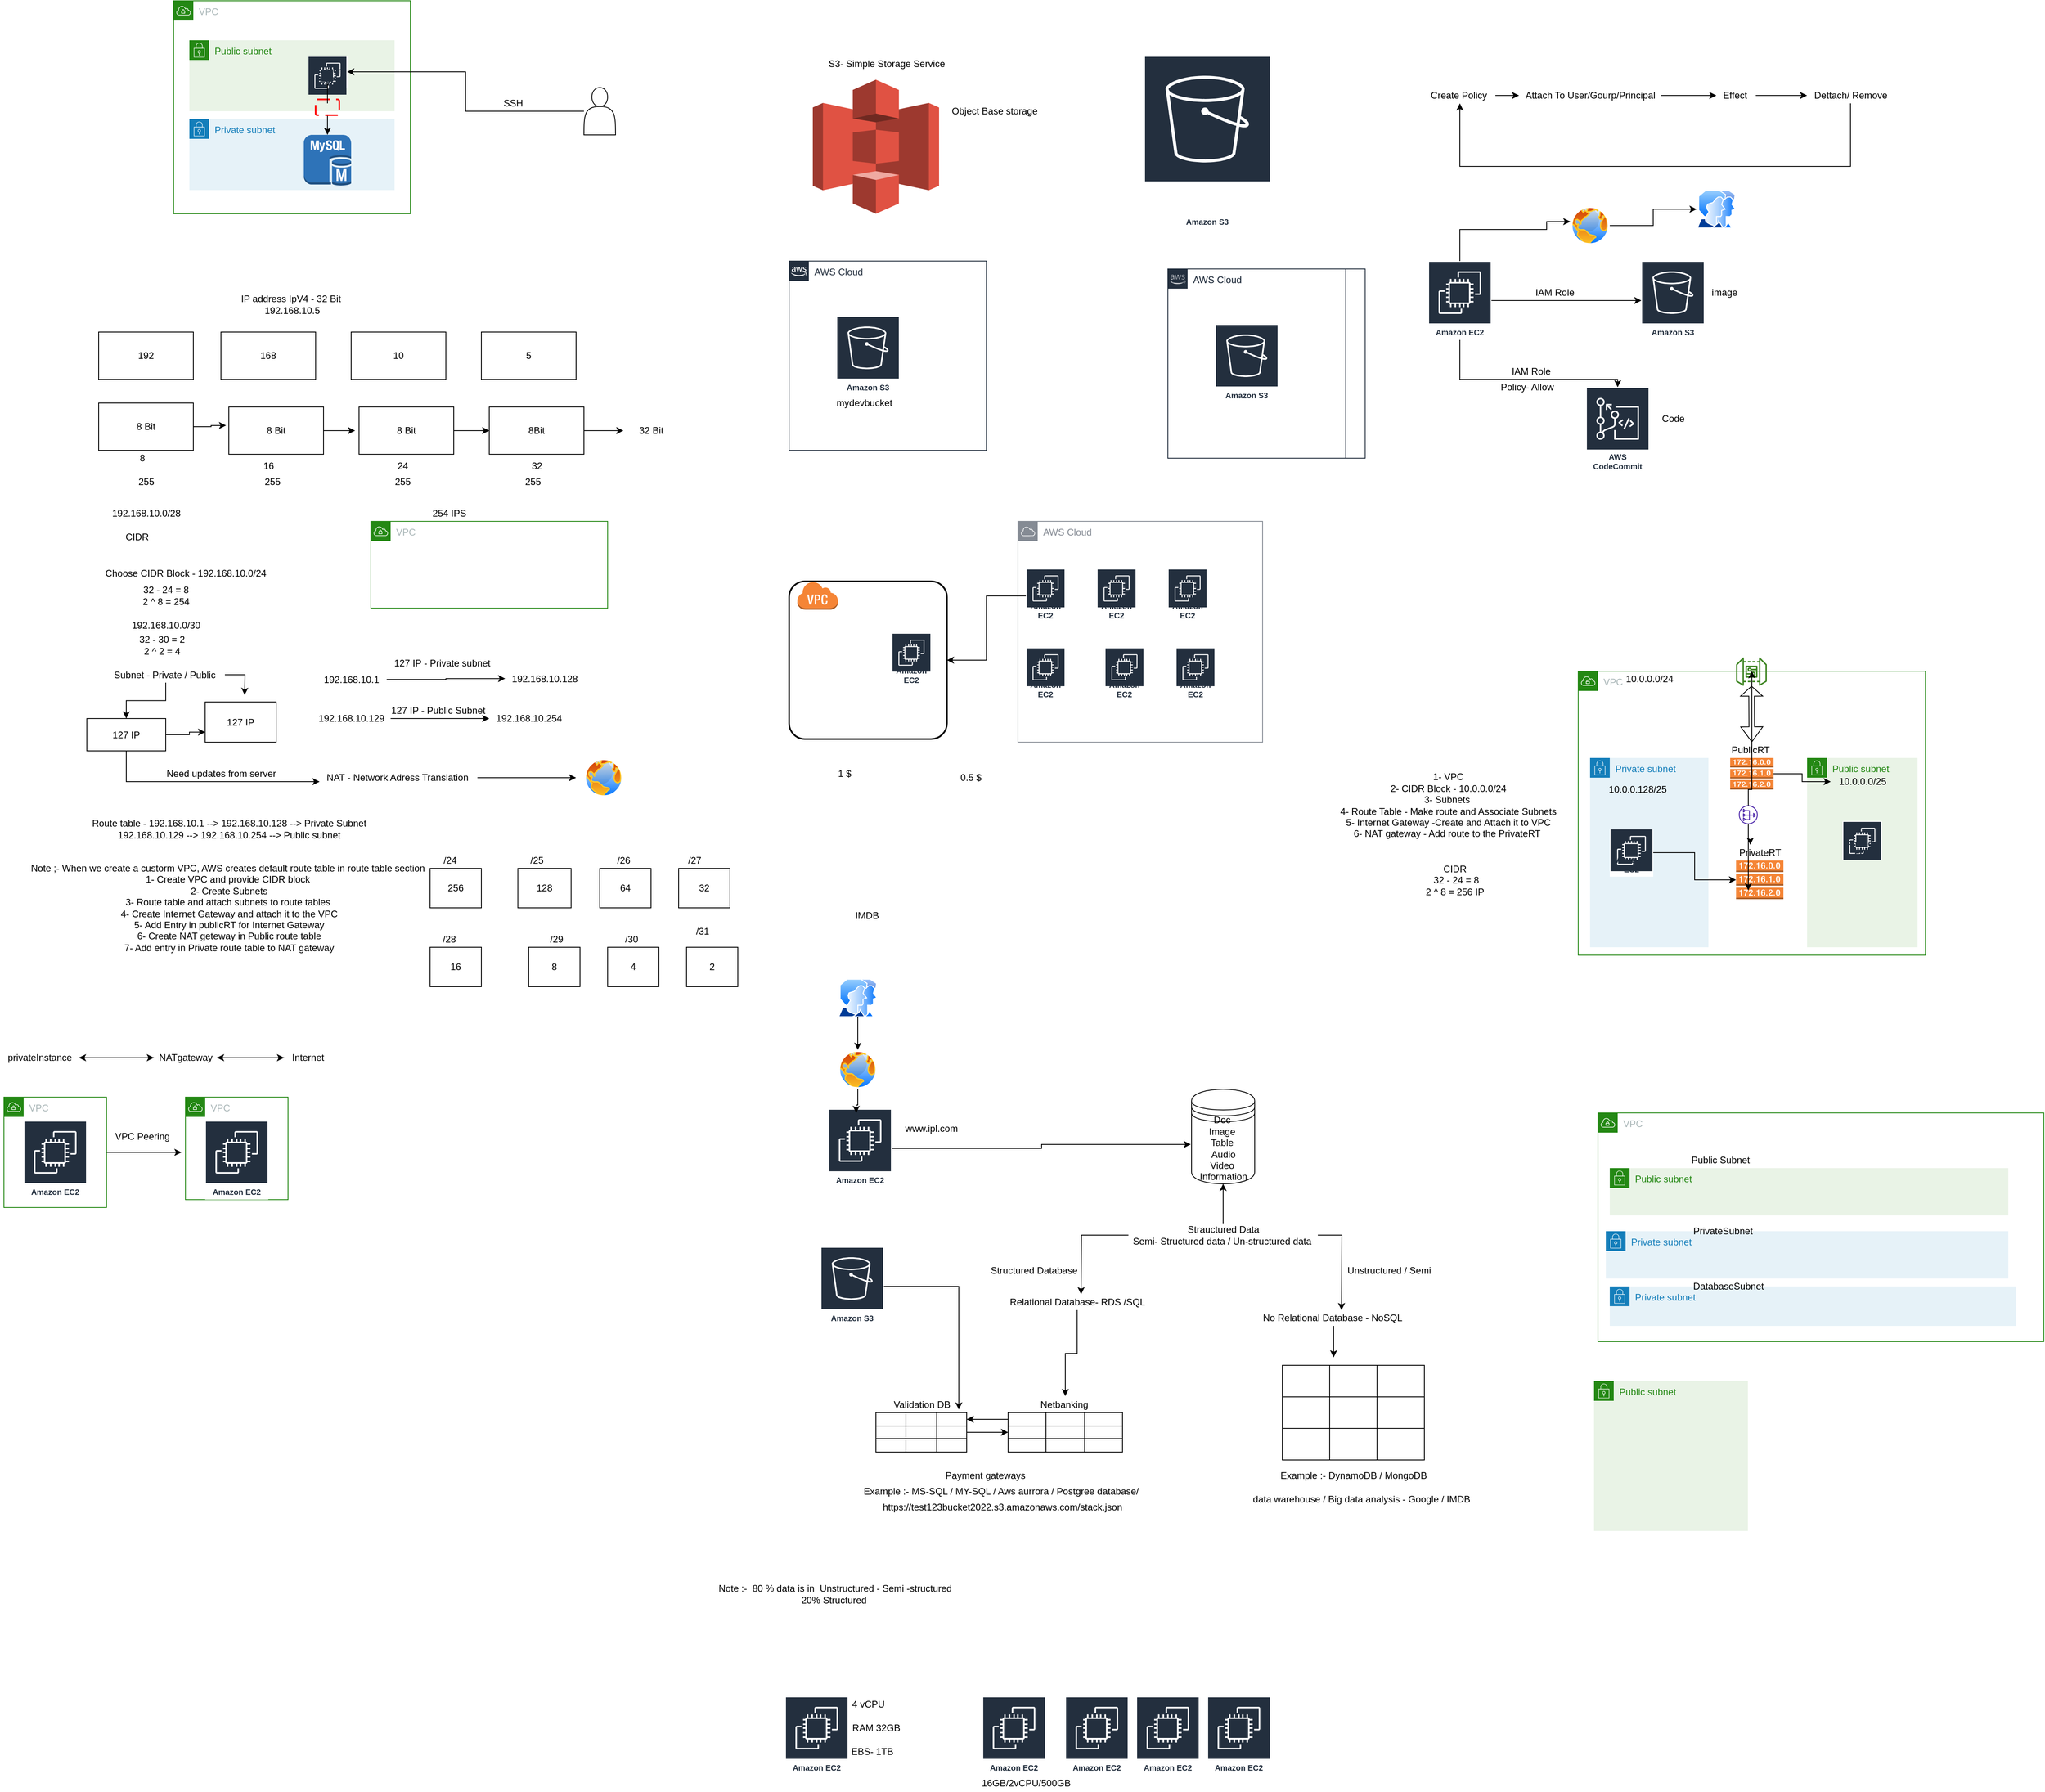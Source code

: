 <mxfile version="20.0.1" type="github" pages="2">
  <diagram id="lFxsmAKlkC_CHH3mUBWc" name="Page-1">
    <mxGraphModel dx="3534" dy="364" grid="1" gridSize="10" guides="1" tooltips="1" connect="1" arrows="1" fold="1" page="1" pageScale="1" pageWidth="850" pageHeight="1100" math="0" shadow="0">
      <root>
        <mxCell id="0" />
        <mxCell id="1" parent="0" />
        <mxCell id="W_ZTkigPUNPTzvWaKMQf-11" value="" style="edgeStyle=orthogonalEdgeStyle;rounded=0;orthogonalLoop=1;jettySize=auto;html=1;" parent="1" source="W_ZTkigPUNPTzvWaKMQf-3" target="W_ZTkigPUNPTzvWaKMQf-4" edge="1">
          <mxGeometry relative="1" as="geometry" />
        </mxCell>
        <mxCell id="W_ZTkigPUNPTzvWaKMQf-3" value="Create Policy&amp;nbsp;" style="text;html=1;align=center;verticalAlign=middle;resizable=0;points=[];autosize=1;strokeColor=none;fillColor=none;" parent="1" vertex="1">
          <mxGeometry x="15" y="150" width="90" height="20" as="geometry" />
        </mxCell>
        <mxCell id="W_ZTkigPUNPTzvWaKMQf-9" value="" style="edgeStyle=orthogonalEdgeStyle;rounded=0;orthogonalLoop=1;jettySize=auto;html=1;" parent="1" source="W_ZTkigPUNPTzvWaKMQf-4" target="W_ZTkigPUNPTzvWaKMQf-5" edge="1">
          <mxGeometry relative="1" as="geometry" />
        </mxCell>
        <mxCell id="W_ZTkigPUNPTzvWaKMQf-4" value="Attach To User/Gourp/Principal" style="text;html=1;align=center;verticalAlign=middle;resizable=0;points=[];autosize=1;strokeColor=none;fillColor=none;" parent="1" vertex="1">
          <mxGeometry x="135" y="150" width="180" height="20" as="geometry" />
        </mxCell>
        <mxCell id="W_ZTkigPUNPTzvWaKMQf-10" value="" style="edgeStyle=orthogonalEdgeStyle;rounded=0;orthogonalLoop=1;jettySize=auto;html=1;" parent="1" source="W_ZTkigPUNPTzvWaKMQf-5" target="W_ZTkigPUNPTzvWaKMQf-6" edge="1">
          <mxGeometry relative="1" as="geometry" />
        </mxCell>
        <mxCell id="W_ZTkigPUNPTzvWaKMQf-5" value="Effect&amp;nbsp;" style="text;html=1;align=center;verticalAlign=middle;resizable=0;points=[];autosize=1;strokeColor=none;fillColor=none;" parent="1" vertex="1">
          <mxGeometry x="385" y="150" width="50" height="20" as="geometry" />
        </mxCell>
        <mxCell id="W_ZTkigPUNPTzvWaKMQf-12" style="edgeStyle=orthogonalEdgeStyle;rounded=0;orthogonalLoop=1;jettySize=auto;html=1;" parent="1" source="W_ZTkigPUNPTzvWaKMQf-6" target="W_ZTkigPUNPTzvWaKMQf-3" edge="1">
          <mxGeometry relative="1" as="geometry">
            <Array as="points">
              <mxPoint x="555" y="250" />
              <mxPoint x="60" y="250" />
            </Array>
          </mxGeometry>
        </mxCell>
        <mxCell id="W_ZTkigPUNPTzvWaKMQf-6" value="Dettach/ Remove" style="text;html=1;align=center;verticalAlign=middle;resizable=0;points=[];autosize=1;strokeColor=none;fillColor=none;" parent="1" vertex="1">
          <mxGeometry x="500" y="150" width="110" height="20" as="geometry" />
        </mxCell>
        <mxCell id="W_ZTkigPUNPTzvWaKMQf-16" style="edgeStyle=orthogonalEdgeStyle;rounded=0;orthogonalLoop=1;jettySize=auto;html=1;" parent="1" source="W_ZTkigPUNPTzvWaKMQf-13" target="W_ZTkigPUNPTzvWaKMQf-14" edge="1">
          <mxGeometry relative="1" as="geometry" />
        </mxCell>
        <mxCell id="W_ZTkigPUNPTzvWaKMQf-18" style="edgeStyle=orthogonalEdgeStyle;rounded=0;orthogonalLoop=1;jettySize=auto;html=1;" parent="1" source="W_ZTkigPUNPTzvWaKMQf-13" target="W_ZTkigPUNPTzvWaKMQf-15" edge="1">
          <mxGeometry relative="1" as="geometry">
            <Array as="points">
              <mxPoint x="60" y="520" />
              <mxPoint x="260" y="520" />
            </Array>
          </mxGeometry>
        </mxCell>
        <mxCell id="W_ZTkigPUNPTzvWaKMQf-20" style="edgeStyle=orthogonalEdgeStyle;rounded=0;orthogonalLoop=1;jettySize=auto;html=1;" parent="1" source="W_ZTkigPUNPTzvWaKMQf-13" edge="1">
          <mxGeometry relative="1" as="geometry">
            <mxPoint x="200" y="320" as="targetPoint" />
            <Array as="points">
              <mxPoint x="60" y="330" />
              <mxPoint x="170" y="330" />
            </Array>
          </mxGeometry>
        </mxCell>
        <mxCell id="W_ZTkigPUNPTzvWaKMQf-13" value="Amazon EC2" style="sketch=0;outlineConnect=0;fontColor=#232F3E;gradientColor=none;strokeColor=#ffffff;fillColor=#232F3E;dashed=0;verticalLabelPosition=middle;verticalAlign=bottom;align=center;html=1;whiteSpace=wrap;fontSize=10;fontStyle=1;spacing=3;shape=mxgraph.aws4.productIcon;prIcon=mxgraph.aws4.ec2;" parent="1" vertex="1">
          <mxGeometry x="20" y="370" width="80" height="100" as="geometry" />
        </mxCell>
        <mxCell id="W_ZTkigPUNPTzvWaKMQf-14" value="Amazon S3" style="sketch=0;outlineConnect=0;fontColor=#232F3E;gradientColor=none;strokeColor=#ffffff;fillColor=#232F3E;dashed=0;verticalLabelPosition=middle;verticalAlign=bottom;align=center;html=1;whiteSpace=wrap;fontSize=10;fontStyle=1;spacing=3;shape=mxgraph.aws4.productIcon;prIcon=mxgraph.aws4.s3;" parent="1" vertex="1">
          <mxGeometry x="290" y="370" width="80" height="100" as="geometry" />
        </mxCell>
        <mxCell id="W_ZTkigPUNPTzvWaKMQf-15" value="AWS CodeCommit" style="sketch=0;outlineConnect=0;fontColor=#232F3E;gradientColor=none;strokeColor=#ffffff;fillColor=#232F3E;dashed=0;verticalLabelPosition=middle;verticalAlign=bottom;align=center;html=1;whiteSpace=wrap;fontSize=10;fontStyle=1;spacing=3;shape=mxgraph.aws4.productIcon;prIcon=mxgraph.aws4.codecommit;" parent="1" vertex="1">
          <mxGeometry x="220" y="530" width="80" height="110" as="geometry" />
        </mxCell>
        <mxCell id="W_ZTkigPUNPTzvWaKMQf-17" value="image" style="text;html=1;align=center;verticalAlign=middle;resizable=0;points=[];autosize=1;strokeColor=none;fillColor=none;" parent="1" vertex="1">
          <mxGeometry x="370" y="400" width="50" height="20" as="geometry" />
        </mxCell>
        <mxCell id="W_ZTkigPUNPTzvWaKMQf-19" value="Code" style="text;html=1;align=center;verticalAlign=middle;resizable=0;points=[];autosize=1;strokeColor=none;fillColor=none;" parent="1" vertex="1">
          <mxGeometry x="310" y="560" width="40" height="20" as="geometry" />
        </mxCell>
        <mxCell id="W_ZTkigPUNPTzvWaKMQf-23" style="edgeStyle=orthogonalEdgeStyle;rounded=0;orthogonalLoop=1;jettySize=auto;html=1;entryX=0;entryY=0.5;entryDx=0;entryDy=0;" parent="1" source="W_ZTkigPUNPTzvWaKMQf-21" target="W_ZTkigPUNPTzvWaKMQf-22" edge="1">
          <mxGeometry relative="1" as="geometry" />
        </mxCell>
        <mxCell id="W_ZTkigPUNPTzvWaKMQf-21" value="" style="aspect=fixed;perimeter=ellipsePerimeter;html=1;align=center;shadow=0;dashed=0;spacingTop=3;image;image=img/lib/active_directory/internet_globe.svg;" parent="1" vertex="1">
          <mxGeometry x="200" y="300" width="50" height="50" as="geometry" />
        </mxCell>
        <mxCell id="W_ZTkigPUNPTzvWaKMQf-22" value="" style="aspect=fixed;perimeter=ellipsePerimeter;html=1;align=center;shadow=0;dashed=0;spacingTop=3;image;image=img/lib/active_directory/user_accounts.svg;" parent="1" vertex="1">
          <mxGeometry x="360" y="280" width="50" height="48.5" as="geometry" />
        </mxCell>
        <mxCell id="W_ZTkigPUNPTzvWaKMQf-24" value="IAM Role" style="text;html=1;align=center;verticalAlign=middle;resizable=0;points=[];autosize=1;strokeColor=none;fillColor=none;" parent="1" vertex="1">
          <mxGeometry x="150" y="400" width="60" height="20" as="geometry" />
        </mxCell>
        <mxCell id="W_ZTkigPUNPTzvWaKMQf-25" value="IAM Role" style="text;html=1;align=center;verticalAlign=middle;resizable=0;points=[];autosize=1;strokeColor=none;fillColor=none;" parent="1" vertex="1">
          <mxGeometry x="120" y="500" width="60" height="20" as="geometry" />
        </mxCell>
        <mxCell id="W_ZTkigPUNPTzvWaKMQf-26" value="Policy- Allow" style="text;html=1;align=center;verticalAlign=middle;resizable=0;points=[];autosize=1;strokeColor=none;fillColor=none;" parent="1" vertex="1">
          <mxGeometry x="105" y="520" width="80" height="20" as="geometry" />
        </mxCell>
        <mxCell id="wipIX7ScacwQ_WRAgbHF-1" value="VPC" style="points=[[0,0],[0.25,0],[0.5,0],[0.75,0],[1,0],[1,0.25],[1,0.5],[1,0.75],[1,1],[0.75,1],[0.5,1],[0.25,1],[0,1],[0,0.75],[0,0.5],[0,0.25]];outlineConnect=0;gradientColor=none;html=1;whiteSpace=wrap;fontSize=12;fontStyle=0;container=1;pointerEvents=0;collapsible=0;recursiveResize=0;shape=mxgraph.aws4.group;grIcon=mxgraph.aws4.group_vpc;strokeColor=#248814;fillColor=none;verticalAlign=top;align=left;spacingLeft=30;fontColor=#AAB7B8;dashed=0;" parent="1" vertex="1">
          <mxGeometry x="210" y="890" width="440" height="360" as="geometry" />
        </mxCell>
        <mxCell id="wipIX7ScacwQ_WRAgbHF-7" value="10.0.0.0/24" style="text;html=1;align=center;verticalAlign=middle;resizable=0;points=[];autosize=1;strokeColor=none;fillColor=none;" parent="wipIX7ScacwQ_WRAgbHF-1" vertex="1">
          <mxGeometry x="50" width="80" height="20" as="geometry" />
        </mxCell>
        <mxCell id="wipIX7ScacwQ_WRAgbHF-8" value="Public subnet" style="points=[[0,0],[0.25,0],[0.5,0],[0.75,0],[1,0],[1,0.25],[1,0.5],[1,0.75],[1,1],[0.75,1],[0.5,1],[0.25,1],[0,1],[0,0.75],[0,0.5],[0,0.25]];outlineConnect=0;gradientColor=none;html=1;whiteSpace=wrap;fontSize=12;fontStyle=0;container=1;pointerEvents=0;collapsible=0;recursiveResize=0;shape=mxgraph.aws4.group;grIcon=mxgraph.aws4.group_security_group;grStroke=0;strokeColor=#248814;fillColor=#E9F3E6;verticalAlign=top;align=left;spacingLeft=30;fontColor=#248814;dashed=0;" parent="wipIX7ScacwQ_WRAgbHF-1" vertex="1">
          <mxGeometry x="290" y="110" width="140" height="240" as="geometry" />
        </mxCell>
        <mxCell id="wipIX7ScacwQ_WRAgbHF-11" value="10.0.0.0/25" style="text;html=1;align=center;verticalAlign=middle;resizable=0;points=[];autosize=1;strokeColor=none;fillColor=none;" parent="wipIX7ScacwQ_WRAgbHF-8" vertex="1">
          <mxGeometry x="30" y="20" width="80" height="20" as="geometry" />
        </mxCell>
        <mxCell id="wipIX7ScacwQ_WRAgbHF-24" value="Amazon EC2" style="sketch=0;outlineConnect=0;fontColor=#232F3E;gradientColor=none;strokeColor=#ffffff;fillColor=#232F3E;dashed=0;verticalLabelPosition=middle;verticalAlign=bottom;align=center;html=1;whiteSpace=wrap;fontSize=10;fontStyle=1;spacing=3;shape=mxgraph.aws4.productIcon;prIcon=mxgraph.aws4.ec2;" parent="wipIX7ScacwQ_WRAgbHF-8" vertex="1">
          <mxGeometry x="45" y="80" width="50" height="50" as="geometry" />
        </mxCell>
        <mxCell id="wipIX7ScacwQ_WRAgbHF-10" value="Private subnet" style="points=[[0,0],[0.25,0],[0.5,0],[0.75,0],[1,0],[1,0.25],[1,0.5],[1,0.75],[1,1],[0.75,1],[0.5,1],[0.25,1],[0,1],[0,0.75],[0,0.5],[0,0.25]];outlineConnect=0;gradientColor=none;html=1;whiteSpace=wrap;fontSize=12;fontStyle=0;container=1;pointerEvents=0;collapsible=0;recursiveResize=0;shape=mxgraph.aws4.group;grIcon=mxgraph.aws4.group_security_group;grStroke=0;strokeColor=#147EBA;fillColor=#E6F2F8;verticalAlign=top;align=left;spacingLeft=30;fontColor=#147EBA;dashed=0;" parent="wipIX7ScacwQ_WRAgbHF-1" vertex="1">
          <mxGeometry x="15" y="110" width="150" height="240" as="geometry" />
        </mxCell>
        <mxCell id="wipIX7ScacwQ_WRAgbHF-12" value="10.0.0.128/25" style="text;html=1;align=center;verticalAlign=middle;resizable=0;points=[];autosize=1;strokeColor=none;fillColor=none;" parent="wipIX7ScacwQ_WRAgbHF-10" vertex="1">
          <mxGeometry x="15" y="30" width="90" height="20" as="geometry" />
        </mxCell>
        <mxCell id="wipIX7ScacwQ_WRAgbHF-25" value="Amazon EC2" style="sketch=0;outlineConnect=0;fontColor=#232F3E;gradientColor=none;strokeColor=#ffffff;fillColor=#232F3E;dashed=0;verticalLabelPosition=middle;verticalAlign=bottom;align=center;html=1;whiteSpace=wrap;fontSize=10;fontStyle=1;spacing=3;shape=mxgraph.aws4.productIcon;prIcon=mxgraph.aws4.ec2;" parent="wipIX7ScacwQ_WRAgbHF-10" vertex="1">
          <mxGeometry x="25" y="89.5" width="55" height="61" as="geometry" />
        </mxCell>
        <mxCell id="wipIX7ScacwQ_WRAgbHF-19" value="" style="edgeStyle=orthogonalEdgeStyle;rounded=0;orthogonalLoop=1;jettySize=auto;html=1;" parent="wipIX7ScacwQ_WRAgbHF-1" source="wipIX7ScacwQ_WRAgbHF-13" target="wipIX7ScacwQ_WRAgbHF-11" edge="1">
          <mxGeometry relative="1" as="geometry" />
        </mxCell>
        <mxCell id="wipIX7ScacwQ_WRAgbHF-13" value="" style="outlineConnect=0;dashed=0;verticalLabelPosition=bottom;verticalAlign=top;align=center;html=1;shape=mxgraph.aws3.route_table;fillColor=#F58536;gradientColor=none;" parent="wipIX7ScacwQ_WRAgbHF-1" vertex="1">
          <mxGeometry x="192.5" y="110" width="55" height="40" as="geometry" />
        </mxCell>
        <mxCell id="wipIX7ScacwQ_WRAgbHF-14" value="PublicRT" style="text;html=1;align=center;verticalAlign=middle;resizable=0;points=[];autosize=1;strokeColor=none;fillColor=none;" parent="wipIX7ScacwQ_WRAgbHF-1" vertex="1">
          <mxGeometry x="187.5" y="90" width="60" height="20" as="geometry" />
        </mxCell>
        <mxCell id="wipIX7ScacwQ_WRAgbHF-15" value="" style="outlineConnect=0;dashed=0;verticalLabelPosition=bottom;verticalAlign=top;align=center;html=1;shape=mxgraph.aws3.route_table;fillColor=#F58536;gradientColor=none;" parent="wipIX7ScacwQ_WRAgbHF-1" vertex="1">
          <mxGeometry x="200" y="240" width="60" height="49" as="geometry" />
        </mxCell>
        <mxCell id="wipIX7ScacwQ_WRAgbHF-16" value="PrivateRT" style="text;html=1;align=center;verticalAlign=middle;resizable=0;points=[];autosize=1;strokeColor=none;fillColor=none;" parent="wipIX7ScacwQ_WRAgbHF-1" vertex="1">
          <mxGeometry x="195" y="220" width="70" height="20" as="geometry" />
        </mxCell>
        <mxCell id="wipIX7ScacwQ_WRAgbHF-21" value="" style="sketch=0;outlineConnect=0;fontColor=#232F3E;gradientColor=none;fillColor=#3F8624;strokeColor=none;dashed=0;verticalLabelPosition=bottom;verticalAlign=top;align=center;html=1;fontSize=12;fontStyle=0;aspect=fixed;pointerEvents=1;shape=mxgraph.aws4.iot_device_gateway;" parent="wipIX7ScacwQ_WRAgbHF-1" vertex="1">
          <mxGeometry x="200" y="-19" width="39" height="39" as="geometry" />
        </mxCell>
        <mxCell id="wipIX7ScacwQ_WRAgbHF-23" value="" style="shape=flexArrow;endArrow=classic;startArrow=classic;html=1;rounded=0;width=7;endSize=3.86;" parent="wipIX7ScacwQ_WRAgbHF-1" target="wipIX7ScacwQ_WRAgbHF-21" edge="1">
          <mxGeometry width="100" height="100" relative="1" as="geometry">
            <mxPoint x="220" y="90" as="sourcePoint" />
            <mxPoint x="239" y="30" as="targetPoint" />
          </mxGeometry>
        </mxCell>
        <mxCell id="wipIX7ScacwQ_WRAgbHF-29" style="edgeStyle=orthogonalEdgeStyle;rounded=0;orthogonalLoop=1;jettySize=auto;html=1;entryX=0.329;entryY=0;entryDx=0;entryDy=0;entryPerimeter=0;" parent="wipIX7ScacwQ_WRAgbHF-1" source="wipIX7ScacwQ_WRAgbHF-28" target="wipIX7ScacwQ_WRAgbHF-16" edge="1">
          <mxGeometry relative="1" as="geometry" />
        </mxCell>
        <mxCell id="wipIX7ScacwQ_WRAgbHF-32" style="edgeStyle=orthogonalEdgeStyle;rounded=0;orthogonalLoop=1;jettySize=auto;html=1;" parent="wipIX7ScacwQ_WRAgbHF-1" source="wipIX7ScacwQ_WRAgbHF-28" target="wipIX7ScacwQ_WRAgbHF-1" edge="1">
          <mxGeometry relative="1" as="geometry">
            <Array as="points">
              <mxPoint x="170" y="70" />
              <mxPoint x="170" y="70" />
            </Array>
          </mxGeometry>
        </mxCell>
        <mxCell id="wipIX7ScacwQ_WRAgbHF-28" value="" style="sketch=0;outlineConnect=0;fontColor=#232F3E;gradientColor=none;fillColor=#4D27AA;strokeColor=none;dashed=0;verticalLabelPosition=bottom;verticalAlign=top;align=center;html=1;fontSize=12;fontStyle=0;aspect=fixed;pointerEvents=1;shape=mxgraph.aws4.nat_gateway;" parent="wipIX7ScacwQ_WRAgbHF-1" vertex="1">
          <mxGeometry x="203.5" y="170" width="24" height="24" as="geometry" />
        </mxCell>
        <mxCell id="wipIX7ScacwQ_WRAgbHF-33" style="edgeStyle=orthogonalEdgeStyle;rounded=0;orthogonalLoop=1;jettySize=auto;html=1;" parent="wipIX7ScacwQ_WRAgbHF-1" source="wipIX7ScacwQ_WRAgbHF-28" target="wipIX7ScacwQ_WRAgbHF-1" edge="1">
          <mxGeometry relative="1" as="geometry">
            <mxPoint x="450" y="50" as="targetPoint" />
            <Array as="points" />
          </mxGeometry>
        </mxCell>
        <mxCell id="wipIX7ScacwQ_WRAgbHF-34" style="edgeStyle=orthogonalEdgeStyle;rounded=0;orthogonalLoop=1;jettySize=auto;html=1;" parent="wipIX7ScacwQ_WRAgbHF-1" source="wipIX7ScacwQ_WRAgbHF-25" target="wipIX7ScacwQ_WRAgbHF-15" edge="1">
          <mxGeometry relative="1" as="geometry" />
        </mxCell>
        <mxCell id="wipIX7ScacwQ_WRAgbHF-4" value="1- VPC&lt;br&gt;2- CIDR Block - 10.0.0.0/24&lt;br&gt;3- Subnets&amp;nbsp;&lt;br&gt;4- Route Table - Make route and Associate Subnets&lt;br&gt;5- Internet Gateway -Create and Attach it to VPC&lt;br&gt;6- NAT gateway - Add route to the PrivateRT&amp;nbsp;" style="text;html=1;align=center;verticalAlign=middle;resizable=0;points=[];autosize=1;strokeColor=none;fillColor=none;" parent="1" vertex="1">
          <mxGeometry x="-100" y="1015" width="290" height="90" as="geometry" />
        </mxCell>
        <mxCell id="wipIX7ScacwQ_WRAgbHF-6" value="CIDR&amp;nbsp;&lt;br&gt;32 - 24 = 8&lt;br&gt;2 ^ 8 = 256 IP&amp;nbsp;" style="text;html=1;align=center;verticalAlign=middle;resizable=0;points=[];autosize=1;strokeColor=none;fillColor=none;" parent="1" vertex="1">
          <mxGeometry x="10" y="1130" width="90" height="50" as="geometry" />
        </mxCell>
        <mxCell id="wipIX7ScacwQ_WRAgbHF-35" value="VPC" style="points=[[0,0],[0.25,0],[0.5,0],[0.75,0],[1,0],[1,0.25],[1,0.5],[1,0.75],[1,1],[0.75,1],[0.5,1],[0.25,1],[0,1],[0,0.75],[0,0.5],[0,0.25]];outlineConnect=0;gradientColor=none;html=1;whiteSpace=wrap;fontSize=12;fontStyle=0;container=1;pointerEvents=0;collapsible=0;recursiveResize=0;shape=mxgraph.aws4.group;grIcon=mxgraph.aws4.group_vpc;strokeColor=#248814;fillColor=none;verticalAlign=top;align=left;spacingLeft=30;fontColor=#AAB7B8;dashed=0;" parent="1" vertex="1">
          <mxGeometry x="235" y="1450" width="565" height="290" as="geometry" />
        </mxCell>
        <mxCell id="wipIX7ScacwQ_WRAgbHF-38" value="Public subnet" style="points=[[0,0],[0.25,0],[0.5,0],[0.75,0],[1,0],[1,0.25],[1,0.5],[1,0.75],[1,1],[0.75,1],[0.5,1],[0.25,1],[0,1],[0,0.75],[0,0.5],[0,0.25]];outlineConnect=0;gradientColor=none;html=1;whiteSpace=wrap;fontSize=12;fontStyle=0;container=1;pointerEvents=0;collapsible=0;recursiveResize=0;shape=mxgraph.aws4.group;grIcon=mxgraph.aws4.group_security_group;grStroke=0;strokeColor=#248814;fillColor=#E9F3E6;verticalAlign=top;align=left;spacingLeft=30;fontColor=#248814;dashed=0;" parent="wipIX7ScacwQ_WRAgbHF-35" vertex="1">
          <mxGeometry x="15" y="70" width="505" height="60" as="geometry" />
        </mxCell>
        <mxCell id="wipIX7ScacwQ_WRAgbHF-39" value="Private subnet" style="points=[[0,0],[0.25,0],[0.5,0],[0.75,0],[1,0],[1,0.25],[1,0.5],[1,0.75],[1,1],[0.75,1],[0.5,1],[0.25,1],[0,1],[0,0.75],[0,0.5],[0,0.25]];outlineConnect=0;gradientColor=none;html=1;whiteSpace=wrap;fontSize=12;fontStyle=0;container=1;pointerEvents=0;collapsible=0;recursiveResize=0;shape=mxgraph.aws4.group;grIcon=mxgraph.aws4.group_security_group;grStroke=0;strokeColor=#147EBA;fillColor=#E6F2F8;verticalAlign=top;align=left;spacingLeft=30;fontColor=#147EBA;dashed=0;" parent="wipIX7ScacwQ_WRAgbHF-35" vertex="1">
          <mxGeometry x="10" y="150" width="510" height="60" as="geometry" />
        </mxCell>
        <mxCell id="wipIX7ScacwQ_WRAgbHF-45" value="PrivateSubnet" style="text;html=1;align=center;verticalAlign=middle;resizable=0;points=[];autosize=1;strokeColor=none;fillColor=none;" parent="wipIX7ScacwQ_WRAgbHF-39" vertex="1">
          <mxGeometry x="102.5" y="-10" width="90" height="20" as="geometry" />
        </mxCell>
        <mxCell id="wipIX7ScacwQ_WRAgbHF-43" value="Private subnet" style="points=[[0,0],[0.25,0],[0.5,0],[0.75,0],[1,0],[1,0.25],[1,0.5],[1,0.75],[1,1],[0.75,1],[0.5,1],[0.25,1],[0,1],[0,0.75],[0,0.5],[0,0.25]];outlineConnect=0;gradientColor=none;html=1;whiteSpace=wrap;fontSize=12;fontStyle=0;container=1;pointerEvents=0;collapsible=0;recursiveResize=0;shape=mxgraph.aws4.group;grIcon=mxgraph.aws4.group_security_group;grStroke=0;strokeColor=#147EBA;fillColor=#E6F2F8;verticalAlign=top;align=left;spacingLeft=30;fontColor=#147EBA;dashed=0;" parent="wipIX7ScacwQ_WRAgbHF-35" vertex="1">
          <mxGeometry x="15" y="220" width="515" height="50" as="geometry" />
        </mxCell>
        <mxCell id="wipIX7ScacwQ_WRAgbHF-44" value="Public Subnet" style="text;html=1;align=center;verticalAlign=middle;resizable=0;points=[];autosize=1;strokeColor=none;fillColor=none;" parent="1" vertex="1">
          <mxGeometry x="345" y="1500" width="90" height="20" as="geometry" />
        </mxCell>
        <mxCell id="wipIX7ScacwQ_WRAgbHF-46" value="DatabaseSubnet" style="text;html=1;align=center;verticalAlign=middle;resizable=0;points=[];autosize=1;strokeColor=none;fillColor=none;" parent="1" vertex="1">
          <mxGeometry x="350" y="1660" width="100" height="20" as="geometry" />
        </mxCell>
        <mxCell id="wipIX7ScacwQ_WRAgbHF-49" value="Public subnet" style="points=[[0,0],[0.25,0],[0.5,0],[0.75,0],[1,0],[1,0.25],[1,0.5],[1,0.75],[1,1],[0.75,1],[0.5,1],[0.25,1],[0,1],[0,0.75],[0,0.5],[0,0.25]];outlineConnect=0;gradientColor=none;html=1;whiteSpace=wrap;fontSize=12;fontStyle=0;container=1;pointerEvents=0;collapsible=0;recursiveResize=0;shape=mxgraph.aws4.group;grIcon=mxgraph.aws4.group_security_group;grStroke=0;strokeColor=#248814;fillColor=#E9F3E6;verticalAlign=top;align=left;spacingLeft=30;fontColor=#248814;dashed=0;" parent="1" vertex="1">
          <mxGeometry x="230" y="1790" width="195" height="190" as="geometry" />
        </mxCell>
        <mxCell id="Kod1D8QeRh-U59ldMnxH-1" value="" style="outlineConnect=0;dashed=0;verticalLabelPosition=bottom;verticalAlign=top;align=center;html=1;shape=mxgraph.aws3.s3;fillColor=#E05243;gradientColor=none;" parent="1" vertex="1">
          <mxGeometry x="-760" y="140" width="160" height="170" as="geometry" />
        </mxCell>
        <mxCell id="Kod1D8QeRh-U59ldMnxH-2" value="S3- Simple Storage Service&amp;nbsp;" style="text;html=1;align=center;verticalAlign=middle;resizable=0;points=[];autosize=1;strokeColor=none;fillColor=none;" parent="1" vertex="1">
          <mxGeometry x="-750" y="110" width="170" height="20" as="geometry" />
        </mxCell>
        <mxCell id="Kod1D8QeRh-U59ldMnxH-3" value="Object Base storage" style="text;html=1;align=center;verticalAlign=middle;resizable=0;points=[];autosize=1;strokeColor=none;fillColor=none;" parent="1" vertex="1">
          <mxGeometry x="-590" y="170" width="120" height="20" as="geometry" />
        </mxCell>
        <mxCell id="Kod1D8QeRh-U59ldMnxH-4" value="Amazon S3" style="sketch=0;outlineConnect=0;fontColor=#232F3E;gradientColor=none;strokeColor=#ffffff;fillColor=#232F3E;dashed=0;verticalLabelPosition=middle;verticalAlign=bottom;align=center;html=1;whiteSpace=wrap;fontSize=10;fontStyle=1;spacing=3;shape=mxgraph.aws4.productIcon;prIcon=mxgraph.aws4.s3;" parent="1" vertex="1">
          <mxGeometry x="-340" y="110" width="160" height="220" as="geometry" />
        </mxCell>
        <mxCell id="Kod1D8QeRh-U59ldMnxH-7" value="AWS Cloud" style="points=[[0,0],[0.25,0],[0.5,0],[0.75,0],[1,0],[1,0.25],[1,0.5],[1,0.75],[1,1],[0.75,1],[0.5,1],[0.25,1],[0,1],[0,0.75],[0,0.5],[0,0.25]];outlineConnect=0;gradientColor=none;html=1;whiteSpace=wrap;fontSize=12;fontStyle=0;container=1;pointerEvents=0;collapsible=0;recursiveResize=0;shape=mxgraph.aws4.group;grIcon=mxgraph.aws4.group_aws_cloud_alt;strokeColor=#232F3E;fillColor=none;verticalAlign=top;align=left;spacingLeft=30;fontColor=#232F3E;dashed=0;" parent="1" vertex="1">
          <mxGeometry x="-790" y="370" width="250" height="240" as="geometry" />
        </mxCell>
        <mxCell id="Kod1D8QeRh-U59ldMnxH-9" value="Amazon S3" style="sketch=0;outlineConnect=0;fontColor=#232F3E;gradientColor=none;strokeColor=#ffffff;fillColor=#232F3E;dashed=0;verticalLabelPosition=middle;verticalAlign=bottom;align=center;html=1;whiteSpace=wrap;fontSize=10;fontStyle=1;spacing=3;shape=mxgraph.aws4.productIcon;prIcon=mxgraph.aws4.s3;" parent="Kod1D8QeRh-U59ldMnxH-7" vertex="1">
          <mxGeometry x="60" y="70" width="80" height="100" as="geometry" />
        </mxCell>
        <mxCell id="Kod1D8QeRh-U59ldMnxH-12" value="mydevbucket" style="text;html=1;align=center;verticalAlign=middle;resizable=0;points=[];autosize=1;strokeColor=none;fillColor=none;" parent="Kod1D8QeRh-U59ldMnxH-7" vertex="1">
          <mxGeometry x="50" y="170" width="90" height="20" as="geometry" />
        </mxCell>
        <mxCell id="Kod1D8QeRh-U59ldMnxH-8" value="AWS Cloud" style="sketch=0;outlineConnect=0;gradientColor=none;html=1;whiteSpace=wrap;fontSize=12;fontStyle=0;shape=mxgraph.aws4.group;grIcon=mxgraph.aws4.group_aws_cloud;strokeColor=#858B94;fillColor=none;verticalAlign=top;align=left;spacingLeft=30;fontColor=#858B94;dashed=0;" parent="1" vertex="1">
          <mxGeometry x="-310" y="380" width="225" height="240" as="geometry" />
        </mxCell>
        <mxCell id="Kod1D8QeRh-U59ldMnxH-10" value="AWS Cloud" style="points=[[0,0],[0.25,0],[0.5,0],[0.75,0],[1,0],[1,0.25],[1,0.5],[1,0.75],[1,1],[0.75,1],[0.5,1],[0.25,1],[0,1],[0,0.75],[0,0.5],[0,0.25]];outlineConnect=0;gradientColor=none;html=1;whiteSpace=wrap;fontSize=12;fontStyle=0;container=1;pointerEvents=0;collapsible=0;recursiveResize=0;shape=mxgraph.aws4.group;grIcon=mxgraph.aws4.group_aws_cloud_alt;strokeColor=#232F3E;fillColor=none;verticalAlign=top;align=left;spacingLeft=30;fontColor=#232F3E;dashed=0;" parent="1" vertex="1">
          <mxGeometry x="-310" y="380" width="250" height="240" as="geometry" />
        </mxCell>
        <mxCell id="Kod1D8QeRh-U59ldMnxH-11" value="Amazon S3" style="sketch=0;outlineConnect=0;fontColor=#232F3E;gradientColor=none;strokeColor=#ffffff;fillColor=#232F3E;dashed=0;verticalLabelPosition=middle;verticalAlign=bottom;align=center;html=1;whiteSpace=wrap;fontSize=10;fontStyle=1;spacing=3;shape=mxgraph.aws4.productIcon;prIcon=mxgraph.aws4.s3;" parent="Kod1D8QeRh-U59ldMnxH-10" vertex="1">
          <mxGeometry x="60" y="70" width="80" height="100" as="geometry" />
        </mxCell>
        <mxCell id="Kod1D8QeRh-U59ldMnxH-16" value="AWS Cloud" style="sketch=0;outlineConnect=0;gradientColor=none;html=1;whiteSpace=wrap;fontSize=12;fontStyle=0;shape=mxgraph.aws4.group;grIcon=mxgraph.aws4.group_aws_cloud;strokeColor=#858B94;fillColor=none;verticalAlign=top;align=left;spacingLeft=30;fontColor=#858B94;dashed=0;" parent="1" vertex="1">
          <mxGeometry x="-500" y="700" width="310" height="280" as="geometry" />
        </mxCell>
        <mxCell id="Kod1D8QeRh-U59ldMnxH-29" style="edgeStyle=orthogonalEdgeStyle;rounded=0;orthogonalLoop=1;jettySize=auto;html=1;" parent="1" source="Kod1D8QeRh-U59ldMnxH-17" target="Kod1D8QeRh-U59ldMnxH-25" edge="1">
          <mxGeometry relative="1" as="geometry" />
        </mxCell>
        <mxCell id="Kod1D8QeRh-U59ldMnxH-17" value="Amazon EC2" style="sketch=0;outlineConnect=0;fontColor=#232F3E;gradientColor=none;strokeColor=#ffffff;fillColor=#232F3E;dashed=0;verticalLabelPosition=middle;verticalAlign=bottom;align=center;html=1;whiteSpace=wrap;fontSize=10;fontStyle=1;spacing=3;shape=mxgraph.aws4.productIcon;prIcon=mxgraph.aws4.ec2;" parent="1" vertex="1">
          <mxGeometry x="-490" y="760" width="50" height="69" as="geometry" />
        </mxCell>
        <mxCell id="Kod1D8QeRh-U59ldMnxH-18" value="Amazon EC2" style="sketch=0;outlineConnect=0;fontColor=#232F3E;gradientColor=none;strokeColor=#ffffff;fillColor=#232F3E;dashed=0;verticalLabelPosition=middle;verticalAlign=bottom;align=center;html=1;whiteSpace=wrap;fontSize=10;fontStyle=1;spacing=3;shape=mxgraph.aws4.productIcon;prIcon=mxgraph.aws4.ec2;" parent="1" vertex="1">
          <mxGeometry x="-400" y="760" width="50" height="69" as="geometry" />
        </mxCell>
        <mxCell id="Kod1D8QeRh-U59ldMnxH-19" value="Amazon EC2" style="sketch=0;outlineConnect=0;fontColor=#232F3E;gradientColor=none;strokeColor=#ffffff;fillColor=#232F3E;dashed=0;verticalLabelPosition=middle;verticalAlign=bottom;align=center;html=1;whiteSpace=wrap;fontSize=10;fontStyle=1;spacing=3;shape=mxgraph.aws4.productIcon;prIcon=mxgraph.aws4.ec2;" parent="1" vertex="1">
          <mxGeometry x="-310" y="760" width="50" height="69" as="geometry" />
        </mxCell>
        <mxCell id="Kod1D8QeRh-U59ldMnxH-20" value="Amazon EC2" style="sketch=0;outlineConnect=0;fontColor=#232F3E;gradientColor=none;strokeColor=#ffffff;fillColor=#232F3E;dashed=0;verticalLabelPosition=middle;verticalAlign=bottom;align=center;html=1;whiteSpace=wrap;fontSize=10;fontStyle=1;spacing=3;shape=mxgraph.aws4.productIcon;prIcon=mxgraph.aws4.ec2;" parent="1" vertex="1">
          <mxGeometry x="-490" y="860" width="50" height="69" as="geometry" />
        </mxCell>
        <mxCell id="Kod1D8QeRh-U59ldMnxH-21" value="Amazon EC2" style="sketch=0;outlineConnect=0;fontColor=#232F3E;gradientColor=none;strokeColor=#ffffff;fillColor=#232F3E;dashed=0;verticalLabelPosition=middle;verticalAlign=bottom;align=center;html=1;whiteSpace=wrap;fontSize=10;fontStyle=1;spacing=3;shape=mxgraph.aws4.productIcon;prIcon=mxgraph.aws4.ec2;" parent="1" vertex="1">
          <mxGeometry x="-390" y="860" width="50" height="69" as="geometry" />
        </mxCell>
        <mxCell id="Kod1D8QeRh-U59ldMnxH-22" value="Amazon EC2" style="sketch=0;outlineConnect=0;fontColor=#232F3E;gradientColor=none;strokeColor=#ffffff;fillColor=#232F3E;dashed=0;verticalLabelPosition=middle;verticalAlign=bottom;align=center;html=1;whiteSpace=wrap;fontSize=10;fontStyle=1;spacing=3;shape=mxgraph.aws4.productIcon;prIcon=mxgraph.aws4.ec2;" parent="1" vertex="1">
          <mxGeometry x="-300" y="860" width="50" height="69" as="geometry" />
        </mxCell>
        <mxCell id="Kod1D8QeRh-U59ldMnxH-25" value="" style="rounded=1;arcSize=10;dashed=0;fillColor=none;gradientColor=none;strokeWidth=2;" parent="1" vertex="1">
          <mxGeometry x="-790" y="776" width="200" height="200" as="geometry" />
        </mxCell>
        <mxCell id="Kod1D8QeRh-U59ldMnxH-26" value="" style="dashed=0;html=1;shape=mxgraph.aws3.virtual_private_cloud;fillColor=#F58536;gradientColor=none;dashed=0;" parent="1" vertex="1">
          <mxGeometry x="-780" y="776" width="52" height="36" as="geometry" />
        </mxCell>
        <mxCell id="Kod1D8QeRh-U59ldMnxH-27" value="1 $" style="text;html=1;align=center;verticalAlign=middle;resizable=0;points=[];autosize=1;strokeColor=none;fillColor=none;" parent="1" vertex="1">
          <mxGeometry x="-735" y="1010" width="30" height="20" as="geometry" />
        </mxCell>
        <mxCell id="Kod1D8QeRh-U59ldMnxH-28" value="0.5 $" style="text;html=1;align=center;verticalAlign=middle;resizable=0;points=[];autosize=1;strokeColor=none;fillColor=none;" parent="1" vertex="1">
          <mxGeometry x="-580" y="1015" width="40" height="20" as="geometry" />
        </mxCell>
        <mxCell id="Kod1D8QeRh-U59ldMnxH-30" value="Amazon EC2" style="sketch=0;outlineConnect=0;fontColor=#232F3E;gradientColor=none;strokeColor=#ffffff;fillColor=#232F3E;dashed=0;verticalLabelPosition=middle;verticalAlign=bottom;align=center;html=1;whiteSpace=wrap;fontSize=10;fontStyle=1;spacing=3;shape=mxgraph.aws4.productIcon;prIcon=mxgraph.aws4.ec2;" parent="1" vertex="1">
          <mxGeometry x="-660" y="841.5" width="50" height="69" as="geometry" />
        </mxCell>
        <mxCell id="Kod1D8QeRh-U59ldMnxH-31" value="" style="shape=datastore;whiteSpace=wrap;html=1;" parent="1" vertex="1">
          <mxGeometry x="-280" y="1420" width="80" height="120" as="geometry" />
        </mxCell>
        <mxCell id="Kod1D8QeRh-U59ldMnxH-34" style="edgeStyle=orthogonalEdgeStyle;rounded=0;orthogonalLoop=1;jettySize=auto;html=1;entryX=-0.012;entryY=0.444;entryDx=0;entryDy=0;entryPerimeter=0;" parent="1" source="Kod1D8QeRh-U59ldMnxH-32" target="Kod1D8QeRh-U59ldMnxH-33" edge="1">
          <mxGeometry relative="1" as="geometry" />
        </mxCell>
        <mxCell id="Kod1D8QeRh-U59ldMnxH-32" value="Amazon EC2" style="sketch=0;outlineConnect=0;fontColor=#232F3E;gradientColor=none;strokeColor=#ffffff;fillColor=#232F3E;dashed=0;verticalLabelPosition=middle;verticalAlign=bottom;align=center;html=1;whiteSpace=wrap;fontSize=10;fontStyle=1;spacing=3;shape=mxgraph.aws4.productIcon;prIcon=mxgraph.aws4.ec2;" parent="1" vertex="1">
          <mxGeometry x="-740" y="1445" width="80" height="100" as="geometry" />
        </mxCell>
        <mxCell id="Kod1D8QeRh-U59ldMnxH-33" value="Doc&amp;nbsp;&lt;br&gt;Image&amp;nbsp;&lt;br&gt;Table&amp;nbsp;&lt;br&gt;Audio&lt;br&gt;Video&amp;nbsp;&lt;br&gt;Information&lt;br&gt;" style="text;html=1;align=center;verticalAlign=middle;resizable=0;points=[];autosize=1;strokeColor=none;fillColor=none;" parent="1" vertex="1">
          <mxGeometry x="-280" y="1450" width="80" height="90" as="geometry" />
        </mxCell>
        <mxCell id="Kod1D8QeRh-U59ldMnxH-37" value="" style="edgeStyle=orthogonalEdgeStyle;rounded=0;orthogonalLoop=1;jettySize=auto;html=1;" parent="1" source="Kod1D8QeRh-U59ldMnxH-35" target="Kod1D8QeRh-U59ldMnxH-33" edge="1">
          <mxGeometry relative="1" as="geometry" />
        </mxCell>
        <mxCell id="Kod1D8QeRh-U59ldMnxH-38" style="edgeStyle=orthogonalEdgeStyle;rounded=0;orthogonalLoop=1;jettySize=auto;html=1;" parent="1" source="Kod1D8QeRh-U59ldMnxH-35" edge="1">
          <mxGeometry relative="1" as="geometry">
            <mxPoint x="-420" y="1680" as="targetPoint" />
          </mxGeometry>
        </mxCell>
        <mxCell id="Kod1D8QeRh-U59ldMnxH-39" style="edgeStyle=orthogonalEdgeStyle;rounded=0;orthogonalLoop=1;jettySize=auto;html=1;" parent="1" source="Kod1D8QeRh-U59ldMnxH-35" edge="1">
          <mxGeometry relative="1" as="geometry">
            <mxPoint x="-90" y="1700" as="targetPoint" />
          </mxGeometry>
        </mxCell>
        <mxCell id="Kod1D8QeRh-U59ldMnxH-35" value="Strauctured Data&lt;br&gt;Semi- Structured data / Un-structured data&amp;nbsp;" style="text;html=1;align=center;verticalAlign=middle;resizable=0;points=[];autosize=1;strokeColor=none;fillColor=none;" parent="1" vertex="1">
          <mxGeometry x="-360" y="1590" width="240" height="30" as="geometry" />
        </mxCell>
        <mxCell id="Kod1D8QeRh-U59ldMnxH-42" style="edgeStyle=orthogonalEdgeStyle;rounded=0;orthogonalLoop=1;jettySize=auto;html=1;entryX=0.5;entryY=-0.05;entryDx=0;entryDy=0;entryPerimeter=0;" parent="1" source="Kod1D8QeRh-U59ldMnxH-40" target="Kod1D8QeRh-U59ldMnxH-76" edge="1">
          <mxGeometry relative="1" as="geometry">
            <mxPoint x="-440" y="1820" as="targetPoint" />
          </mxGeometry>
        </mxCell>
        <mxCell id="Kod1D8QeRh-U59ldMnxH-40" value="Relational Database- RDS /SQL" style="text;html=1;align=center;verticalAlign=middle;resizable=0;points=[];autosize=1;strokeColor=none;fillColor=none;" parent="1" vertex="1">
          <mxGeometry x="-520" y="1680" width="190" height="20" as="geometry" />
        </mxCell>
        <mxCell id="Kod1D8QeRh-U59ldMnxH-91" style="edgeStyle=orthogonalEdgeStyle;rounded=0;orthogonalLoop=1;jettySize=auto;html=1;" parent="1" source="Kod1D8QeRh-U59ldMnxH-41" edge="1">
          <mxGeometry relative="1" as="geometry">
            <mxPoint x="-100" y="1760" as="targetPoint" />
          </mxGeometry>
        </mxCell>
        <mxCell id="Kod1D8QeRh-U59ldMnxH-41" value="No Relational Database - NoSQL&amp;nbsp;" style="text;html=1;align=center;verticalAlign=middle;resizable=0;points=[];autosize=1;strokeColor=none;fillColor=none;" parent="1" vertex="1">
          <mxGeometry x="-200" y="1700" width="200" height="20" as="geometry" />
        </mxCell>
        <mxCell id="Kod1D8QeRh-U59ldMnxH-44" value="Structured Database" style="text;html=1;align=center;verticalAlign=middle;resizable=0;points=[];autosize=1;strokeColor=none;fillColor=none;" parent="1" vertex="1">
          <mxGeometry x="-545" y="1640" width="130" height="20" as="geometry" />
        </mxCell>
        <mxCell id="Kod1D8QeRh-U59ldMnxH-46" value="Unstructured / Semi" style="text;html=1;align=center;verticalAlign=middle;resizable=0;points=[];autosize=1;strokeColor=none;fillColor=none;" parent="1" vertex="1">
          <mxGeometry x="-90" y="1640" width="120" height="20" as="geometry" />
        </mxCell>
        <mxCell id="Kod1D8QeRh-U59ldMnxH-47" value="" style="shape=table;html=1;whiteSpace=wrap;startSize=0;container=1;collapsible=0;childLayout=tableLayout;" parent="1" vertex="1">
          <mxGeometry x="-512.5" y="1830" width="145" height="50" as="geometry" />
        </mxCell>
        <mxCell id="Kod1D8QeRh-U59ldMnxH-48" value="" style="shape=tableRow;horizontal=0;startSize=0;swimlaneHead=0;swimlaneBody=0;top=0;left=0;bottom=0;right=0;collapsible=0;dropTarget=0;fillColor=none;points=[[0,0.5],[1,0.5]];portConstraint=eastwest;" parent="Kod1D8QeRh-U59ldMnxH-47" vertex="1">
          <mxGeometry width="145" height="17" as="geometry" />
        </mxCell>
        <mxCell id="Kod1D8QeRh-U59ldMnxH-49" value="" style="shape=partialRectangle;html=1;whiteSpace=wrap;connectable=0;fillColor=none;top=0;left=0;bottom=0;right=0;overflow=hidden;" parent="Kod1D8QeRh-U59ldMnxH-48" vertex="1">
          <mxGeometry width="48" height="17" as="geometry">
            <mxRectangle width="48" height="17" as="alternateBounds" />
          </mxGeometry>
        </mxCell>
        <mxCell id="Kod1D8QeRh-U59ldMnxH-50" value="" style="shape=partialRectangle;html=1;whiteSpace=wrap;connectable=0;fillColor=none;top=0;left=0;bottom=0;right=0;overflow=hidden;" parent="Kod1D8QeRh-U59ldMnxH-48" vertex="1">
          <mxGeometry x="48" width="49" height="17" as="geometry">
            <mxRectangle width="49" height="17" as="alternateBounds" />
          </mxGeometry>
        </mxCell>
        <mxCell id="Kod1D8QeRh-U59ldMnxH-51" value="" style="shape=partialRectangle;html=1;whiteSpace=wrap;connectable=0;fillColor=none;top=0;left=0;bottom=0;right=0;overflow=hidden;" parent="Kod1D8QeRh-U59ldMnxH-48" vertex="1">
          <mxGeometry x="97" width="48" height="17" as="geometry">
            <mxRectangle width="48" height="17" as="alternateBounds" />
          </mxGeometry>
        </mxCell>
        <mxCell id="Kod1D8QeRh-U59ldMnxH-52" value="" style="shape=tableRow;horizontal=0;startSize=0;swimlaneHead=0;swimlaneBody=0;top=0;left=0;bottom=0;right=0;collapsible=0;dropTarget=0;fillColor=none;points=[[0,0.5],[1,0.5]];portConstraint=eastwest;" parent="Kod1D8QeRh-U59ldMnxH-47" vertex="1">
          <mxGeometry y="17" width="145" height="16" as="geometry" />
        </mxCell>
        <mxCell id="Kod1D8QeRh-U59ldMnxH-53" value="" style="shape=partialRectangle;html=1;whiteSpace=wrap;connectable=0;fillColor=none;top=0;left=0;bottom=0;right=0;overflow=hidden;" parent="Kod1D8QeRh-U59ldMnxH-52" vertex="1">
          <mxGeometry width="48" height="16" as="geometry">
            <mxRectangle width="48" height="16" as="alternateBounds" />
          </mxGeometry>
        </mxCell>
        <mxCell id="Kod1D8QeRh-U59ldMnxH-54" value="" style="shape=partialRectangle;html=1;whiteSpace=wrap;connectable=0;fillColor=none;top=0;left=0;bottom=0;right=0;overflow=hidden;" parent="Kod1D8QeRh-U59ldMnxH-52" vertex="1">
          <mxGeometry x="48" width="49" height="16" as="geometry">
            <mxRectangle width="49" height="16" as="alternateBounds" />
          </mxGeometry>
        </mxCell>
        <mxCell id="Kod1D8QeRh-U59ldMnxH-55" value="" style="shape=partialRectangle;html=1;whiteSpace=wrap;connectable=0;fillColor=none;top=0;left=0;bottom=0;right=0;overflow=hidden;" parent="Kod1D8QeRh-U59ldMnxH-52" vertex="1">
          <mxGeometry x="97" width="48" height="16" as="geometry">
            <mxRectangle width="48" height="16" as="alternateBounds" />
          </mxGeometry>
        </mxCell>
        <mxCell id="Kod1D8QeRh-U59ldMnxH-56" value="" style="shape=tableRow;horizontal=0;startSize=0;swimlaneHead=0;swimlaneBody=0;top=0;left=0;bottom=0;right=0;collapsible=0;dropTarget=0;fillColor=none;points=[[0,0.5],[1,0.5]];portConstraint=eastwest;" parent="Kod1D8QeRh-U59ldMnxH-47" vertex="1">
          <mxGeometry y="33" width="145" height="17" as="geometry" />
        </mxCell>
        <mxCell id="Kod1D8QeRh-U59ldMnxH-57" value="" style="shape=partialRectangle;html=1;whiteSpace=wrap;connectable=0;fillColor=none;top=0;left=0;bottom=0;right=0;overflow=hidden;" parent="Kod1D8QeRh-U59ldMnxH-56" vertex="1">
          <mxGeometry width="48" height="17" as="geometry">
            <mxRectangle width="48" height="17" as="alternateBounds" />
          </mxGeometry>
        </mxCell>
        <mxCell id="Kod1D8QeRh-U59ldMnxH-58" value="" style="shape=partialRectangle;html=1;whiteSpace=wrap;connectable=0;fillColor=none;top=0;left=0;bottom=0;right=0;overflow=hidden;" parent="Kod1D8QeRh-U59ldMnxH-56" vertex="1">
          <mxGeometry x="48" width="49" height="17" as="geometry">
            <mxRectangle width="49" height="17" as="alternateBounds" />
          </mxGeometry>
        </mxCell>
        <mxCell id="Kod1D8QeRh-U59ldMnxH-59" value="" style="shape=partialRectangle;html=1;whiteSpace=wrap;connectable=0;fillColor=none;top=0;left=0;bottom=0;right=0;overflow=hidden;pointerEvents=1;" parent="Kod1D8QeRh-U59ldMnxH-56" vertex="1">
          <mxGeometry x="97" width="48" height="17" as="geometry">
            <mxRectangle width="48" height="17" as="alternateBounds" />
          </mxGeometry>
        </mxCell>
        <mxCell id="Kod1D8QeRh-U59ldMnxH-73" style="edgeStyle=orthogonalEdgeStyle;rounded=0;orthogonalLoop=1;jettySize=auto;html=1;entryX=0;entryY=0.5;entryDx=0;entryDy=0;" parent="1" source="Kod1D8QeRh-U59ldMnxH-60" target="Kod1D8QeRh-U59ldMnxH-52" edge="1">
          <mxGeometry relative="1" as="geometry" />
        </mxCell>
        <mxCell id="Kod1D8QeRh-U59ldMnxH-60" value="" style="shape=table;html=1;whiteSpace=wrap;startSize=0;container=1;collapsible=0;childLayout=tableLayout;" parent="1" vertex="1">
          <mxGeometry x="-680" y="1830" width="115" height="50" as="geometry" />
        </mxCell>
        <mxCell id="Kod1D8QeRh-U59ldMnxH-61" value="" style="shape=tableRow;horizontal=0;startSize=0;swimlaneHead=0;swimlaneBody=0;top=0;left=0;bottom=0;right=0;collapsible=0;dropTarget=0;fillColor=none;points=[[0,0.5],[1,0.5]];portConstraint=eastwest;" parent="Kod1D8QeRh-U59ldMnxH-60" vertex="1">
          <mxGeometry width="115" height="17" as="geometry" />
        </mxCell>
        <mxCell id="Kod1D8QeRh-U59ldMnxH-62" value="" style="shape=partialRectangle;html=1;whiteSpace=wrap;connectable=0;fillColor=none;top=0;left=0;bottom=0;right=0;overflow=hidden;" parent="Kod1D8QeRh-U59ldMnxH-61" vertex="1">
          <mxGeometry width="38" height="17" as="geometry">
            <mxRectangle width="38" height="17" as="alternateBounds" />
          </mxGeometry>
        </mxCell>
        <mxCell id="Kod1D8QeRh-U59ldMnxH-63" value="" style="shape=partialRectangle;html=1;whiteSpace=wrap;connectable=0;fillColor=none;top=0;left=0;bottom=0;right=0;overflow=hidden;" parent="Kod1D8QeRh-U59ldMnxH-61" vertex="1">
          <mxGeometry x="38" width="39" height="17" as="geometry">
            <mxRectangle width="39" height="17" as="alternateBounds" />
          </mxGeometry>
        </mxCell>
        <mxCell id="Kod1D8QeRh-U59ldMnxH-64" value="" style="shape=partialRectangle;html=1;whiteSpace=wrap;connectable=0;fillColor=none;top=0;left=0;bottom=0;right=0;overflow=hidden;" parent="Kod1D8QeRh-U59ldMnxH-61" vertex="1">
          <mxGeometry x="77" width="38" height="17" as="geometry">
            <mxRectangle width="38" height="17" as="alternateBounds" />
          </mxGeometry>
        </mxCell>
        <mxCell id="Kod1D8QeRh-U59ldMnxH-65" value="" style="shape=tableRow;horizontal=0;startSize=0;swimlaneHead=0;swimlaneBody=0;top=0;left=0;bottom=0;right=0;collapsible=0;dropTarget=0;fillColor=none;points=[[0,0.5],[1,0.5]];portConstraint=eastwest;" parent="Kod1D8QeRh-U59ldMnxH-60" vertex="1">
          <mxGeometry y="17" width="115" height="16" as="geometry" />
        </mxCell>
        <mxCell id="Kod1D8QeRh-U59ldMnxH-66" value="" style="shape=partialRectangle;html=1;whiteSpace=wrap;connectable=0;fillColor=none;top=0;left=0;bottom=0;right=0;overflow=hidden;" parent="Kod1D8QeRh-U59ldMnxH-65" vertex="1">
          <mxGeometry width="38" height="16" as="geometry">
            <mxRectangle width="38" height="16" as="alternateBounds" />
          </mxGeometry>
        </mxCell>
        <mxCell id="Kod1D8QeRh-U59ldMnxH-67" value="" style="shape=partialRectangle;html=1;whiteSpace=wrap;connectable=0;fillColor=none;top=0;left=0;bottom=0;right=0;overflow=hidden;" parent="Kod1D8QeRh-U59ldMnxH-65" vertex="1">
          <mxGeometry x="38" width="39" height="16" as="geometry">
            <mxRectangle width="39" height="16" as="alternateBounds" />
          </mxGeometry>
        </mxCell>
        <mxCell id="Kod1D8QeRh-U59ldMnxH-68" value="" style="shape=partialRectangle;html=1;whiteSpace=wrap;connectable=0;fillColor=none;top=0;left=0;bottom=0;right=0;overflow=hidden;" parent="Kod1D8QeRh-U59ldMnxH-65" vertex="1">
          <mxGeometry x="77" width="38" height="16" as="geometry">
            <mxRectangle width="38" height="16" as="alternateBounds" />
          </mxGeometry>
        </mxCell>
        <mxCell id="Kod1D8QeRh-U59ldMnxH-69" value="" style="shape=tableRow;horizontal=0;startSize=0;swimlaneHead=0;swimlaneBody=0;top=0;left=0;bottom=0;right=0;collapsible=0;dropTarget=0;fillColor=none;points=[[0,0.5],[1,0.5]];portConstraint=eastwest;" parent="Kod1D8QeRh-U59ldMnxH-60" vertex="1">
          <mxGeometry y="33" width="115" height="17" as="geometry" />
        </mxCell>
        <mxCell id="Kod1D8QeRh-U59ldMnxH-70" value="" style="shape=partialRectangle;html=1;whiteSpace=wrap;connectable=0;fillColor=none;top=0;left=0;bottom=0;right=0;overflow=hidden;" parent="Kod1D8QeRh-U59ldMnxH-69" vertex="1">
          <mxGeometry width="38" height="17" as="geometry">
            <mxRectangle width="38" height="17" as="alternateBounds" />
          </mxGeometry>
        </mxCell>
        <mxCell id="Kod1D8QeRh-U59ldMnxH-71" value="" style="shape=partialRectangle;html=1;whiteSpace=wrap;connectable=0;fillColor=none;top=0;left=0;bottom=0;right=0;overflow=hidden;" parent="Kod1D8QeRh-U59ldMnxH-69" vertex="1">
          <mxGeometry x="38" width="39" height="17" as="geometry">
            <mxRectangle width="39" height="17" as="alternateBounds" />
          </mxGeometry>
        </mxCell>
        <mxCell id="Kod1D8QeRh-U59ldMnxH-72" value="" style="shape=partialRectangle;html=1;whiteSpace=wrap;connectable=0;fillColor=none;top=0;left=0;bottom=0;right=0;overflow=hidden;pointerEvents=1;" parent="Kod1D8QeRh-U59ldMnxH-69" vertex="1">
          <mxGeometry x="77" width="38" height="17" as="geometry">
            <mxRectangle width="38" height="17" as="alternateBounds" />
          </mxGeometry>
        </mxCell>
        <mxCell id="Kod1D8QeRh-U59ldMnxH-74" style="edgeStyle=orthogonalEdgeStyle;rounded=0;orthogonalLoop=1;jettySize=auto;html=1;entryX=1;entryY=0.5;entryDx=0;entryDy=0;" parent="1" source="Kod1D8QeRh-U59ldMnxH-48" target="Kod1D8QeRh-U59ldMnxH-61" edge="1">
          <mxGeometry relative="1" as="geometry" />
        </mxCell>
        <mxCell id="Kod1D8QeRh-U59ldMnxH-75" value="Payment gateways&amp;nbsp;" style="text;html=1;align=center;verticalAlign=middle;resizable=0;points=[];autosize=1;strokeColor=none;fillColor=none;" parent="1" vertex="1">
          <mxGeometry x="-600" y="1900" width="120" height="20" as="geometry" />
        </mxCell>
        <mxCell id="Kod1D8QeRh-U59ldMnxH-76" value="Netbanking&amp;nbsp;" style="text;html=1;align=center;verticalAlign=middle;resizable=0;points=[];autosize=1;strokeColor=none;fillColor=none;" parent="1" vertex="1">
          <mxGeometry x="-480" y="1810" width="80" height="20" as="geometry" />
        </mxCell>
        <mxCell id="Kod1D8QeRh-U59ldMnxH-77" value="Validation DB" style="text;html=1;align=center;verticalAlign=middle;resizable=0;points=[];autosize=1;strokeColor=none;fillColor=none;" parent="1" vertex="1">
          <mxGeometry x="-667.5" y="1810" width="90" height="20" as="geometry" />
        </mxCell>
        <mxCell id="Kod1D8QeRh-U59ldMnxH-78" value="" style="shape=table;html=1;whiteSpace=wrap;startSize=0;container=1;collapsible=0;childLayout=tableLayout;" parent="1" vertex="1">
          <mxGeometry x="-165" y="1770" width="180" height="120" as="geometry" />
        </mxCell>
        <mxCell id="Kod1D8QeRh-U59ldMnxH-79" value="" style="shape=tableRow;horizontal=0;startSize=0;swimlaneHead=0;swimlaneBody=0;top=0;left=0;bottom=0;right=0;collapsible=0;dropTarget=0;fillColor=none;points=[[0,0.5],[1,0.5]];portConstraint=eastwest;" parent="Kod1D8QeRh-U59ldMnxH-78" vertex="1">
          <mxGeometry width="180" height="40" as="geometry" />
        </mxCell>
        <mxCell id="Kod1D8QeRh-U59ldMnxH-80" value="" style="shape=partialRectangle;html=1;whiteSpace=wrap;connectable=0;fillColor=none;top=0;left=0;bottom=0;right=0;overflow=hidden;" parent="Kod1D8QeRh-U59ldMnxH-79" vertex="1">
          <mxGeometry width="60" height="40" as="geometry">
            <mxRectangle width="60" height="40" as="alternateBounds" />
          </mxGeometry>
        </mxCell>
        <mxCell id="Kod1D8QeRh-U59ldMnxH-81" value="" style="shape=partialRectangle;html=1;whiteSpace=wrap;connectable=0;fillColor=none;top=0;left=0;bottom=0;right=0;overflow=hidden;" parent="Kod1D8QeRh-U59ldMnxH-79" vertex="1">
          <mxGeometry x="60" width="60" height="40" as="geometry">
            <mxRectangle width="60" height="40" as="alternateBounds" />
          </mxGeometry>
        </mxCell>
        <mxCell id="Kod1D8QeRh-U59ldMnxH-82" value="" style="shape=partialRectangle;html=1;whiteSpace=wrap;connectable=0;fillColor=none;top=0;left=0;bottom=0;right=0;overflow=hidden;" parent="Kod1D8QeRh-U59ldMnxH-79" vertex="1">
          <mxGeometry x="120" width="60" height="40" as="geometry">
            <mxRectangle width="60" height="40" as="alternateBounds" />
          </mxGeometry>
        </mxCell>
        <mxCell id="Kod1D8QeRh-U59ldMnxH-83" value="" style="shape=tableRow;horizontal=0;startSize=0;swimlaneHead=0;swimlaneBody=0;top=0;left=0;bottom=0;right=0;collapsible=0;dropTarget=0;fillColor=none;points=[[0,0.5],[1,0.5]];portConstraint=eastwest;" parent="Kod1D8QeRh-U59ldMnxH-78" vertex="1">
          <mxGeometry y="40" width="180" height="40" as="geometry" />
        </mxCell>
        <mxCell id="Kod1D8QeRh-U59ldMnxH-84" value="" style="shape=partialRectangle;html=1;whiteSpace=wrap;connectable=0;fillColor=none;top=0;left=0;bottom=0;right=0;overflow=hidden;" parent="Kod1D8QeRh-U59ldMnxH-83" vertex="1">
          <mxGeometry width="60" height="40" as="geometry">
            <mxRectangle width="60" height="40" as="alternateBounds" />
          </mxGeometry>
        </mxCell>
        <mxCell id="Kod1D8QeRh-U59ldMnxH-85" value="" style="shape=partialRectangle;html=1;whiteSpace=wrap;connectable=0;fillColor=none;top=0;left=0;bottom=0;right=0;overflow=hidden;" parent="Kod1D8QeRh-U59ldMnxH-83" vertex="1">
          <mxGeometry x="60" width="60" height="40" as="geometry">
            <mxRectangle width="60" height="40" as="alternateBounds" />
          </mxGeometry>
        </mxCell>
        <mxCell id="Kod1D8QeRh-U59ldMnxH-86" value="" style="shape=partialRectangle;html=1;whiteSpace=wrap;connectable=0;fillColor=none;top=0;left=0;bottom=0;right=0;overflow=hidden;" parent="Kod1D8QeRh-U59ldMnxH-83" vertex="1">
          <mxGeometry x="120" width="60" height="40" as="geometry">
            <mxRectangle width="60" height="40" as="alternateBounds" />
          </mxGeometry>
        </mxCell>
        <mxCell id="Kod1D8QeRh-U59ldMnxH-87" value="" style="shape=tableRow;horizontal=0;startSize=0;swimlaneHead=0;swimlaneBody=0;top=0;left=0;bottom=0;right=0;collapsible=0;dropTarget=0;fillColor=none;points=[[0,0.5],[1,0.5]];portConstraint=eastwest;" parent="Kod1D8QeRh-U59ldMnxH-78" vertex="1">
          <mxGeometry y="80" width="180" height="40" as="geometry" />
        </mxCell>
        <mxCell id="Kod1D8QeRh-U59ldMnxH-88" value="" style="shape=partialRectangle;html=1;whiteSpace=wrap;connectable=0;fillColor=none;top=0;left=0;bottom=0;right=0;overflow=hidden;" parent="Kod1D8QeRh-U59ldMnxH-87" vertex="1">
          <mxGeometry width="60" height="40" as="geometry">
            <mxRectangle width="60" height="40" as="alternateBounds" />
          </mxGeometry>
        </mxCell>
        <mxCell id="Kod1D8QeRh-U59ldMnxH-89" value="" style="shape=partialRectangle;html=1;whiteSpace=wrap;connectable=0;fillColor=none;top=0;left=0;bottom=0;right=0;overflow=hidden;" parent="Kod1D8QeRh-U59ldMnxH-87" vertex="1">
          <mxGeometry x="60" width="60" height="40" as="geometry">
            <mxRectangle width="60" height="40" as="alternateBounds" />
          </mxGeometry>
        </mxCell>
        <mxCell id="Kod1D8QeRh-U59ldMnxH-90" value="" style="shape=partialRectangle;html=1;whiteSpace=wrap;connectable=0;fillColor=none;top=0;left=0;bottom=0;right=0;overflow=hidden;pointerEvents=1;" parent="Kod1D8QeRh-U59ldMnxH-87" vertex="1">
          <mxGeometry x="120" width="60" height="40" as="geometry">
            <mxRectangle width="60" height="40" as="alternateBounds" />
          </mxGeometry>
        </mxCell>
        <mxCell id="Kod1D8QeRh-U59ldMnxH-93" value="Example :- MS-SQL / MY-SQL / Aws aurrora / Postgree database/&amp;nbsp;" style="text;html=1;align=center;verticalAlign=middle;resizable=0;points=[];autosize=1;strokeColor=none;fillColor=none;" parent="1" vertex="1">
          <mxGeometry x="-705" y="1920" width="370" height="20" as="geometry" />
        </mxCell>
        <mxCell id="Kod1D8QeRh-U59ldMnxH-94" value="Example :- DynamoDB / MongoDB" style="text;html=1;align=center;verticalAlign=middle;resizable=0;points=[];autosize=1;strokeColor=none;fillColor=none;" parent="1" vertex="1">
          <mxGeometry x="-175" y="1900" width="200" height="20" as="geometry" />
        </mxCell>
        <mxCell id="Kod1D8QeRh-U59ldMnxH-100" style="edgeStyle=orthogonalEdgeStyle;rounded=0;orthogonalLoop=1;jettySize=auto;html=1;entryX=0.5;entryY=0;entryDx=0;entryDy=0;" parent="1" source="Kod1D8QeRh-U59ldMnxH-97" target="Kod1D8QeRh-U59ldMnxH-98" edge="1">
          <mxGeometry relative="1" as="geometry" />
        </mxCell>
        <mxCell id="Kod1D8QeRh-U59ldMnxH-97" value="" style="aspect=fixed;perimeter=ellipsePerimeter;html=1;align=center;shadow=0;dashed=0;spacingTop=3;image;image=img/lib/active_directory/user_accounts.svg;" parent="1" vertex="1">
          <mxGeometry x="-728" y="1280" width="50" height="48.5" as="geometry" />
        </mxCell>
        <mxCell id="Kod1D8QeRh-U59ldMnxH-101" style="edgeStyle=orthogonalEdgeStyle;rounded=0;orthogonalLoop=1;jettySize=auto;html=1;entryX=0.438;entryY=0.05;entryDx=0;entryDy=0;entryPerimeter=0;" parent="1" source="Kod1D8QeRh-U59ldMnxH-98" target="Kod1D8QeRh-U59ldMnxH-32" edge="1">
          <mxGeometry relative="1" as="geometry" />
        </mxCell>
        <mxCell id="Kod1D8QeRh-U59ldMnxH-98" value="" style="aspect=fixed;perimeter=ellipsePerimeter;html=1;align=center;shadow=0;dashed=0;spacingTop=3;image;image=img/lib/active_directory/internet_globe.svg;" parent="1" vertex="1">
          <mxGeometry x="-728" y="1370" width="50" height="50" as="geometry" />
        </mxCell>
        <mxCell id="Kod1D8QeRh-U59ldMnxH-99" value="www.ipl.com" style="text;html=1;align=center;verticalAlign=middle;resizable=0;points=[];autosize=1;strokeColor=none;fillColor=none;" parent="1" vertex="1">
          <mxGeometry x="-650" y="1460" width="80" height="20" as="geometry" />
        </mxCell>
        <mxCell id="Kod1D8QeRh-U59ldMnxH-105" style="edgeStyle=orthogonalEdgeStyle;rounded=0;orthogonalLoop=1;jettySize=auto;html=1;entryX=1.028;entryY=0.8;entryDx=0;entryDy=0;entryPerimeter=0;" parent="1" source="Kod1D8QeRh-U59ldMnxH-102" target="Kod1D8QeRh-U59ldMnxH-77" edge="1">
          <mxGeometry relative="1" as="geometry" />
        </mxCell>
        <mxCell id="Kod1D8QeRh-U59ldMnxH-102" value="Amazon S3" style="sketch=0;outlineConnect=0;fontColor=#232F3E;gradientColor=none;strokeColor=#ffffff;fillColor=#232F3E;dashed=0;verticalLabelPosition=middle;verticalAlign=bottom;align=center;html=1;whiteSpace=wrap;fontSize=10;fontStyle=1;spacing=3;shape=mxgraph.aws4.productIcon;prIcon=mxgraph.aws4.s3;" parent="1" vertex="1">
          <mxGeometry x="-750" y="1620" width="80" height="100" as="geometry" />
        </mxCell>
        <mxCell id="Kod1D8QeRh-U59ldMnxH-104" value="https://test123bucket2022.s3.amazonaws.com/stack.json" style="text;html=1;align=center;verticalAlign=middle;resizable=0;points=[];autosize=1;strokeColor=none;fillColor=none;" parent="1" vertex="1">
          <mxGeometry x="-680" y="1940" width="320" height="20" as="geometry" />
        </mxCell>
        <mxCell id="Kod1D8QeRh-U59ldMnxH-106" value="IMDB&amp;nbsp;" style="text;html=1;align=center;verticalAlign=middle;resizable=0;points=[];autosize=1;strokeColor=none;fillColor=none;" parent="1" vertex="1">
          <mxGeometry x="-715" y="1190" width="50" height="20" as="geometry" />
        </mxCell>
        <mxCell id="Kod1D8QeRh-U59ldMnxH-108" value="data warehouse / Big data analysis - Google / IMDB" style="text;html=1;align=center;verticalAlign=middle;resizable=0;points=[];autosize=1;strokeColor=none;fillColor=none;" parent="1" vertex="1">
          <mxGeometry x="-210" y="1930" width="290" height="20" as="geometry" />
        </mxCell>
        <mxCell id="0ugjIoV4Fn3pnl4EwET5-1" value="Note :-&amp;nbsp; 80 % data is in&amp;nbsp; Unstructured - Semi -structured&lt;br&gt;20% Structured&amp;nbsp;" style="text;html=1;align=center;verticalAlign=middle;resizable=0;points=[];autosize=1;strokeColor=none;fillColor=none;" parent="1" vertex="1">
          <mxGeometry x="-887.5" y="2045" width="310" height="30" as="geometry" />
        </mxCell>
        <mxCell id="0ugjIoV4Fn3pnl4EwET5-2" value="Amazon EC2" style="sketch=0;outlineConnect=0;fontColor=#232F3E;gradientColor=none;strokeColor=#ffffff;fillColor=#232F3E;dashed=0;verticalLabelPosition=middle;verticalAlign=bottom;align=center;html=1;whiteSpace=wrap;fontSize=10;fontStyle=1;spacing=3;shape=mxgraph.aws4.productIcon;prIcon=mxgraph.aws4.ec2;" parent="1" vertex="1">
          <mxGeometry x="-795" y="2190" width="80" height="100" as="geometry" />
        </mxCell>
        <mxCell id="0ugjIoV4Fn3pnl4EwET5-3" value="4 vCPU" style="text;html=1;align=center;verticalAlign=middle;resizable=0;points=[];autosize=1;strokeColor=none;fillColor=none;" parent="1" vertex="1">
          <mxGeometry x="-720" y="2190" width="60" height="20" as="geometry" />
        </mxCell>
        <mxCell id="0ugjIoV4Fn3pnl4EwET5-6" value="RAM 32GB" style="text;html=1;align=center;verticalAlign=middle;resizable=0;points=[];autosize=1;strokeColor=none;fillColor=none;" parent="1" vertex="1">
          <mxGeometry x="-720" y="2220" width="80" height="20" as="geometry" />
        </mxCell>
        <mxCell id="0ugjIoV4Fn3pnl4EwET5-7" value="EBS- 1TB" style="text;html=1;align=center;verticalAlign=middle;resizable=0;points=[];autosize=1;strokeColor=none;fillColor=none;" parent="1" vertex="1">
          <mxGeometry x="-720" y="2250" width="70" height="20" as="geometry" />
        </mxCell>
        <mxCell id="0ugjIoV4Fn3pnl4EwET5-8" value="Amazon EC2" style="sketch=0;outlineConnect=0;fontColor=#232F3E;gradientColor=none;strokeColor=#ffffff;fillColor=#232F3E;dashed=0;verticalLabelPosition=middle;verticalAlign=bottom;align=center;html=1;whiteSpace=wrap;fontSize=10;fontStyle=1;spacing=3;shape=mxgraph.aws4.productIcon;prIcon=mxgraph.aws4.ec2;" parent="1" vertex="1">
          <mxGeometry x="-545" y="2190" width="80" height="100" as="geometry" />
        </mxCell>
        <mxCell id="0ugjIoV4Fn3pnl4EwET5-9" value="16GB/2vCPU/500GB" style="text;html=1;align=center;verticalAlign=middle;resizable=0;points=[];autosize=1;strokeColor=none;fillColor=none;" parent="1" vertex="1">
          <mxGeometry x="-555" y="2290" width="130" height="20" as="geometry" />
        </mxCell>
        <mxCell id="0ugjIoV4Fn3pnl4EwET5-10" value="Amazon EC2" style="sketch=0;outlineConnect=0;fontColor=#232F3E;gradientColor=none;strokeColor=#ffffff;fillColor=#232F3E;dashed=0;verticalLabelPosition=middle;verticalAlign=bottom;align=center;html=1;whiteSpace=wrap;fontSize=10;fontStyle=1;spacing=3;shape=mxgraph.aws4.productIcon;prIcon=mxgraph.aws4.ec2;" parent="1" vertex="1">
          <mxGeometry x="-440" y="2190" width="80" height="100" as="geometry" />
        </mxCell>
        <mxCell id="0ugjIoV4Fn3pnl4EwET5-11" value="Amazon EC2" style="sketch=0;outlineConnect=0;fontColor=#232F3E;gradientColor=none;strokeColor=#ffffff;fillColor=#232F3E;dashed=0;verticalLabelPosition=middle;verticalAlign=bottom;align=center;html=1;whiteSpace=wrap;fontSize=10;fontStyle=1;spacing=3;shape=mxgraph.aws4.productIcon;prIcon=mxgraph.aws4.ec2;" parent="1" vertex="1">
          <mxGeometry x="-350" y="2190" width="80" height="100" as="geometry" />
        </mxCell>
        <mxCell id="0ugjIoV4Fn3pnl4EwET5-12" value="Amazon EC2" style="sketch=0;outlineConnect=0;fontColor=#232F3E;gradientColor=none;strokeColor=#ffffff;fillColor=#232F3E;dashed=0;verticalLabelPosition=middle;verticalAlign=bottom;align=center;html=1;whiteSpace=wrap;fontSize=10;fontStyle=1;spacing=3;shape=mxgraph.aws4.productIcon;prIcon=mxgraph.aws4.ec2;" parent="1" vertex="1">
          <mxGeometry x="-260" y="2190" width="80" height="100" as="geometry" />
        </mxCell>
        <mxCell id="yLEZvQDOvGQcuZNXx3kg-1" value="VPC" style="points=[[0,0],[0.25,0],[0.5,0],[0.75,0],[1,0],[1,0.25],[1,0.5],[1,0.75],[1,1],[0.75,1],[0.5,1],[0.25,1],[0,1],[0,0.75],[0,0.5],[0,0.25]];outlineConnect=0;gradientColor=none;html=1;whiteSpace=wrap;fontSize=12;fontStyle=0;container=1;pointerEvents=0;collapsible=0;recursiveResize=0;shape=mxgraph.aws4.group;grIcon=mxgraph.aws4.group_vpc;strokeColor=#248814;fillColor=none;verticalAlign=top;align=left;spacingLeft=30;fontColor=#AAB7B8;dashed=0;" parent="1" vertex="1">
          <mxGeometry x="-1570" y="40" width="300" height="270" as="geometry" />
        </mxCell>
        <mxCell id="yLEZvQDOvGQcuZNXx3kg-3" value="Private subnet" style="points=[[0,0],[0.25,0],[0.5,0],[0.75,0],[1,0],[1,0.25],[1,0.5],[1,0.75],[1,1],[0.75,1],[0.5,1],[0.25,1],[0,1],[0,0.75],[0,0.5],[0,0.25]];outlineConnect=0;gradientColor=none;html=1;whiteSpace=wrap;fontSize=12;fontStyle=0;container=1;pointerEvents=0;collapsible=0;recursiveResize=0;shape=mxgraph.aws4.group;grIcon=mxgraph.aws4.group_security_group;grStroke=0;strokeColor=#147EBA;fillColor=#E6F2F8;verticalAlign=top;align=left;spacingLeft=30;fontColor=#147EBA;dashed=0;" parent="yLEZvQDOvGQcuZNXx3kg-1" vertex="1">
          <mxGeometry x="20" y="150" width="260" height="90" as="geometry" />
        </mxCell>
        <mxCell id="yLEZvQDOvGQcuZNXx3kg-2" value="" style="outlineConnect=0;dashed=0;verticalLabelPosition=bottom;verticalAlign=top;align=center;html=1;shape=mxgraph.aws3.mysql_db_instance;fillColor=#2E73B8;gradientColor=none;" parent="yLEZvQDOvGQcuZNXx3kg-3" vertex="1">
          <mxGeometry x="145" y="20" width="60" height="64.5" as="geometry" />
        </mxCell>
        <mxCell id="yLEZvQDOvGQcuZNXx3kg-4" value="Public subnet" style="points=[[0,0],[0.25,0],[0.5,0],[0.75,0],[1,0],[1,0.25],[1,0.5],[1,0.75],[1,1],[0.75,1],[0.5,1],[0.25,1],[0,1],[0,0.75],[0,0.5],[0,0.25]];outlineConnect=0;gradientColor=none;html=1;whiteSpace=wrap;fontSize=12;fontStyle=0;container=1;pointerEvents=0;collapsible=0;recursiveResize=0;shape=mxgraph.aws4.group;grIcon=mxgraph.aws4.group_security_group;grStroke=0;strokeColor=#248814;fillColor=#E9F3E6;verticalAlign=top;align=left;spacingLeft=30;fontColor=#248814;dashed=0;" parent="yLEZvQDOvGQcuZNXx3kg-1" vertex="1">
          <mxGeometry x="20" y="50" width="260" height="90" as="geometry" />
        </mxCell>
        <mxCell id="yLEZvQDOvGQcuZNXx3kg-5" value="Amazon EC2" style="sketch=0;outlineConnect=0;fontColor=#232F3E;gradientColor=none;strokeColor=#ffffff;fillColor=#232F3E;dashed=0;verticalLabelPosition=middle;verticalAlign=bottom;align=center;html=1;whiteSpace=wrap;fontSize=10;fontStyle=1;spacing=3;shape=mxgraph.aws4.productIcon;prIcon=mxgraph.aws4.ec2;" parent="yLEZvQDOvGQcuZNXx3kg-4" vertex="1">
          <mxGeometry x="150" y="20" width="50" height="40" as="geometry" />
        </mxCell>
        <mxCell id="yLEZvQDOvGQcuZNXx3kg-9" style="edgeStyle=orthogonalEdgeStyle;rounded=0;orthogonalLoop=1;jettySize=auto;html=1;startArrow=none;" parent="yLEZvQDOvGQcuZNXx3kg-1" source="yLEZvQDOvGQcuZNXx3kg-10" target="yLEZvQDOvGQcuZNXx3kg-2" edge="1">
          <mxGeometry relative="1" as="geometry" />
        </mxCell>
        <mxCell id="yLEZvQDOvGQcuZNXx3kg-10" value="" style="rounded=1;arcSize=10;dashed=1;strokeColor=#ff0000;fillColor=none;gradientColor=none;dashPattern=8 4;strokeWidth=2;" parent="yLEZvQDOvGQcuZNXx3kg-1" vertex="1">
          <mxGeometry x="180" y="125" width="30" height="20" as="geometry" />
        </mxCell>
        <mxCell id="yLEZvQDOvGQcuZNXx3kg-11" value="" style="edgeStyle=orthogonalEdgeStyle;rounded=0;orthogonalLoop=1;jettySize=auto;html=1;endArrow=none;" parent="yLEZvQDOvGQcuZNXx3kg-1" source="yLEZvQDOvGQcuZNXx3kg-5" target="yLEZvQDOvGQcuZNXx3kg-10" edge="1">
          <mxGeometry relative="1" as="geometry">
            <mxPoint x="-1375" y="150" as="sourcePoint" />
            <mxPoint x="-1375" y="210" as="targetPoint" />
          </mxGeometry>
        </mxCell>
        <mxCell id="yLEZvQDOvGQcuZNXx3kg-7" style="edgeStyle=orthogonalEdgeStyle;rounded=0;orthogonalLoop=1;jettySize=auto;html=1;" parent="1" source="yLEZvQDOvGQcuZNXx3kg-6" target="yLEZvQDOvGQcuZNXx3kg-5" edge="1">
          <mxGeometry relative="1" as="geometry" />
        </mxCell>
        <mxCell id="yLEZvQDOvGQcuZNXx3kg-6" value="" style="shape=actor;whiteSpace=wrap;html=1;" parent="1" vertex="1">
          <mxGeometry x="-1050" y="150" width="40" height="60" as="geometry" />
        </mxCell>
        <mxCell id="yLEZvQDOvGQcuZNXx3kg-8" value="SSH" style="text;html=1;align=center;verticalAlign=middle;resizable=0;points=[];autosize=1;strokeColor=none;fillColor=none;" parent="1" vertex="1">
          <mxGeometry x="-1160" y="160" width="40" height="20" as="geometry" />
        </mxCell>
        <mxCell id="YaC-8NzChejTdHIeOsQ2-1" value="CIDR&amp;nbsp;" style="text;html=1;align=center;verticalAlign=middle;resizable=0;points=[];autosize=1;strokeColor=none;fillColor=none;" parent="1" vertex="1">
          <mxGeometry x="-1640" y="710" width="50" height="20" as="geometry" />
        </mxCell>
        <mxCell id="YaC-8NzChejTdHIeOsQ2-2" value="IP address IpV4 - 32 Bit&amp;nbsp;&lt;br&gt;192.168.10.5" style="text;html=1;align=center;verticalAlign=middle;resizable=0;points=[];autosize=1;strokeColor=none;fillColor=none;" parent="1" vertex="1">
          <mxGeometry x="-1495" y="410" width="150" height="30" as="geometry" />
        </mxCell>
        <mxCell id="YaC-8NzChejTdHIeOsQ2-4" value="192" style="rounded=0;whiteSpace=wrap;html=1;" parent="1" vertex="1">
          <mxGeometry x="-1665" y="460" width="120" height="60" as="geometry" />
        </mxCell>
        <mxCell id="YaC-8NzChejTdHIeOsQ2-5" value="168" style="rounded=0;whiteSpace=wrap;html=1;" parent="1" vertex="1">
          <mxGeometry x="-1510" y="460" width="120" height="60" as="geometry" />
        </mxCell>
        <mxCell id="YaC-8NzChejTdHIeOsQ2-6" value="10" style="rounded=0;whiteSpace=wrap;html=1;" parent="1" vertex="1">
          <mxGeometry x="-1345" y="460" width="120" height="60" as="geometry" />
        </mxCell>
        <mxCell id="YaC-8NzChejTdHIeOsQ2-7" value="5" style="rounded=0;whiteSpace=wrap;html=1;" parent="1" vertex="1">
          <mxGeometry x="-1180" y="460" width="120" height="60" as="geometry" />
        </mxCell>
        <mxCell id="YaC-8NzChejTdHIeOsQ2-15" style="edgeStyle=orthogonalEdgeStyle;rounded=0;orthogonalLoop=1;jettySize=auto;html=1;entryX=-0.029;entryY=0.391;entryDx=0;entryDy=0;entryPerimeter=0;" parent="1" source="YaC-8NzChejTdHIeOsQ2-8" target="YaC-8NzChejTdHIeOsQ2-9" edge="1">
          <mxGeometry relative="1" as="geometry" />
        </mxCell>
        <mxCell id="YaC-8NzChejTdHIeOsQ2-8" value="8 Bit" style="rounded=0;whiteSpace=wrap;html=1;" parent="1" vertex="1">
          <mxGeometry x="-1665" y="550" width="120" height="60" as="geometry" />
        </mxCell>
        <mxCell id="YaC-8NzChejTdHIeOsQ2-14" style="edgeStyle=orthogonalEdgeStyle;rounded=0;orthogonalLoop=1;jettySize=auto;html=1;" parent="1" source="YaC-8NzChejTdHIeOsQ2-9" edge="1">
          <mxGeometry relative="1" as="geometry">
            <mxPoint x="-1340" y="585" as="targetPoint" />
          </mxGeometry>
        </mxCell>
        <mxCell id="YaC-8NzChejTdHIeOsQ2-9" value="8 Bit" style="rounded=0;whiteSpace=wrap;html=1;" parent="1" vertex="1">
          <mxGeometry x="-1500" y="555" width="120" height="60" as="geometry" />
        </mxCell>
        <mxCell id="YaC-8NzChejTdHIeOsQ2-13" style="edgeStyle=orthogonalEdgeStyle;rounded=0;orthogonalLoop=1;jettySize=auto;html=1;entryX=0;entryY=0.5;entryDx=0;entryDy=0;" parent="1" source="YaC-8NzChejTdHIeOsQ2-10" target="YaC-8NzChejTdHIeOsQ2-11" edge="1">
          <mxGeometry relative="1" as="geometry" />
        </mxCell>
        <mxCell id="YaC-8NzChejTdHIeOsQ2-10" value="8 Bit" style="rounded=0;whiteSpace=wrap;html=1;" parent="1" vertex="1">
          <mxGeometry x="-1335" y="555" width="120" height="60" as="geometry" />
        </mxCell>
        <mxCell id="YaC-8NzChejTdHIeOsQ2-12" style="edgeStyle=orthogonalEdgeStyle;rounded=0;orthogonalLoop=1;jettySize=auto;html=1;" parent="1" source="YaC-8NzChejTdHIeOsQ2-11" edge="1">
          <mxGeometry relative="1" as="geometry">
            <mxPoint x="-1000" y="585" as="targetPoint" />
          </mxGeometry>
        </mxCell>
        <mxCell id="YaC-8NzChejTdHIeOsQ2-11" value="8Bit" style="rounded=0;whiteSpace=wrap;html=1;" parent="1" vertex="1">
          <mxGeometry x="-1170" y="555" width="120" height="60" as="geometry" />
        </mxCell>
        <mxCell id="YaC-8NzChejTdHIeOsQ2-16" value="32 Bit" style="text;html=1;align=center;verticalAlign=middle;resizable=0;points=[];autosize=1;strokeColor=none;fillColor=none;" parent="1" vertex="1">
          <mxGeometry x="-990" y="575" width="50" height="20" as="geometry" />
        </mxCell>
        <mxCell id="YaC-8NzChejTdHIeOsQ2-18" value="192.168.10.0/28" style="text;html=1;align=center;verticalAlign=middle;resizable=0;points=[];autosize=1;strokeColor=none;fillColor=none;" parent="1" vertex="1">
          <mxGeometry x="-1655" y="680" width="100" height="20" as="geometry" />
        </mxCell>
        <mxCell id="YaC-8NzChejTdHIeOsQ2-19" value="8" style="text;html=1;align=center;verticalAlign=middle;resizable=0;points=[];autosize=1;strokeColor=none;fillColor=none;" parent="1" vertex="1">
          <mxGeometry x="-1620" y="610" width="20" height="20" as="geometry" />
        </mxCell>
        <mxCell id="YaC-8NzChejTdHIeOsQ2-20" value="16" style="text;html=1;align=center;verticalAlign=middle;resizable=0;points=[];autosize=1;strokeColor=none;fillColor=none;" parent="1" vertex="1">
          <mxGeometry x="-1465" y="620" width="30" height="20" as="geometry" />
        </mxCell>
        <mxCell id="YaC-8NzChejTdHIeOsQ2-21" value="24" style="text;html=1;align=center;verticalAlign=middle;resizable=0;points=[];autosize=1;strokeColor=none;fillColor=none;" parent="1" vertex="1">
          <mxGeometry x="-1295" y="620" width="30" height="20" as="geometry" />
        </mxCell>
        <mxCell id="YaC-8NzChejTdHIeOsQ2-22" value="32" style="text;html=1;align=center;verticalAlign=middle;resizable=0;points=[];autosize=1;strokeColor=none;fillColor=none;" parent="1" vertex="1">
          <mxGeometry x="-1125" y="620" width="30" height="20" as="geometry" />
        </mxCell>
        <mxCell id="YaC-8NzChejTdHIeOsQ2-23" value="" style="shape=image;html=1;verticalAlign=top;verticalLabelPosition=bottom;labelBackgroundColor=#ffffff;imageAspect=0;aspect=fixed;image=https://cdn4.iconfinder.com/data/icons/essential-app-2/16/record-round-circle-dot-128.png" parent="1" vertex="1">
          <mxGeometry x="-1545" y="496" width="24" height="24" as="geometry" />
        </mxCell>
        <mxCell id="YaC-8NzChejTdHIeOsQ2-24" value="" style="shape=image;html=1;verticalAlign=top;verticalLabelPosition=bottom;labelBackgroundColor=#ffffff;imageAspect=0;aspect=fixed;image=https://cdn4.iconfinder.com/data/icons/essential-app-2/16/record-round-circle-dot-128.png" parent="1" vertex="1">
          <mxGeometry x="-1380" y="498" width="24" height="24" as="geometry" />
        </mxCell>
        <mxCell id="YaC-8NzChejTdHIeOsQ2-25" value="" style="shape=image;html=1;verticalAlign=top;verticalLabelPosition=bottom;labelBackgroundColor=#ffffff;imageAspect=0;aspect=fixed;image=https://cdn4.iconfinder.com/data/icons/essential-app-2/16/record-round-circle-dot-128.png" parent="1" vertex="1">
          <mxGeometry x="-1215" y="500" width="24" height="24" as="geometry" />
        </mxCell>
        <mxCell id="YaC-8NzChejTdHIeOsQ2-26" value="255" style="text;html=1;align=center;verticalAlign=middle;resizable=0;points=[];autosize=1;strokeColor=none;fillColor=none;" parent="1" vertex="1">
          <mxGeometry x="-1625" y="640" width="40" height="20" as="geometry" />
        </mxCell>
        <mxCell id="YaC-8NzChejTdHIeOsQ2-27" value="255" style="text;html=1;align=center;verticalAlign=middle;resizable=0;points=[];autosize=1;strokeColor=none;fillColor=none;" parent="1" vertex="1">
          <mxGeometry x="-1465" y="640" width="40" height="20" as="geometry" />
        </mxCell>
        <mxCell id="YaC-8NzChejTdHIeOsQ2-28" value="255" style="text;html=1;align=center;verticalAlign=middle;resizable=0;points=[];autosize=1;strokeColor=none;fillColor=none;" parent="1" vertex="1">
          <mxGeometry x="-1300" y="640" width="40" height="20" as="geometry" />
        </mxCell>
        <mxCell id="YaC-8NzChejTdHIeOsQ2-29" value="255" style="text;html=1;align=center;verticalAlign=middle;resizable=0;points=[];autosize=1;strokeColor=none;fillColor=none;" parent="1" vertex="1">
          <mxGeometry x="-1135" y="640" width="40" height="20" as="geometry" />
        </mxCell>
        <mxCell id="YaC-8NzChejTdHIeOsQ2-30" value="VPC" style="points=[[0,0],[0.25,0],[0.5,0],[0.75,0],[1,0],[1,0.25],[1,0.5],[1,0.75],[1,1],[0.75,1],[0.5,1],[0.25,1],[0,1],[0,0.75],[0,0.5],[0,0.25]];outlineConnect=0;gradientColor=none;html=1;whiteSpace=wrap;fontSize=12;fontStyle=0;container=1;pointerEvents=0;collapsible=0;recursiveResize=0;shape=mxgraph.aws4.group;grIcon=mxgraph.aws4.group_vpc;strokeColor=#248814;fillColor=none;verticalAlign=top;align=left;spacingLeft=30;fontColor=#AAB7B8;dashed=0;" parent="1" vertex="1">
          <mxGeometry x="-1320" y="700" width="300" height="110" as="geometry" />
        </mxCell>
        <mxCell id="YaC-8NzChejTdHIeOsQ2-31" value="Choose CIDR Block - 192.168.10.0/24" style="text;html=1;align=center;verticalAlign=middle;resizable=0;points=[];autosize=1;strokeColor=none;fillColor=none;" parent="1" vertex="1">
          <mxGeometry x="-1665" y="756" width="220" height="20" as="geometry" />
        </mxCell>
        <mxCell id="YaC-8NzChejTdHIeOsQ2-32" value="32 - 24 = 8&lt;br&gt;2 ^ 8 = 254" style="text;html=1;align=center;verticalAlign=middle;resizable=0;points=[];autosize=1;strokeColor=none;fillColor=none;" parent="1" vertex="1">
          <mxGeometry x="-1615" y="779" width="70" height="30" as="geometry" />
        </mxCell>
        <mxCell id="YaC-8NzChejTdHIeOsQ2-33" value="192.168.10.0/30" style="text;html=1;align=center;verticalAlign=middle;resizable=0;points=[];autosize=1;strokeColor=none;fillColor=none;" parent="1" vertex="1">
          <mxGeometry x="-1630" y="821.5" width="100" height="20" as="geometry" />
        </mxCell>
        <mxCell id="YaC-8NzChejTdHIeOsQ2-34" value="32 - 30 = 2&lt;br&gt;2 ^ 2 = 4" style="text;html=1;align=center;verticalAlign=middle;resizable=0;points=[];autosize=1;strokeColor=none;fillColor=none;" parent="1" vertex="1">
          <mxGeometry x="-1620" y="841.5" width="70" height="30" as="geometry" />
        </mxCell>
        <mxCell id="YaC-8NzChejTdHIeOsQ2-40" style="edgeStyle=orthogonalEdgeStyle;rounded=0;orthogonalLoop=1;jettySize=auto;html=1;entryX=0.5;entryY=0;entryDx=0;entryDy=0;" parent="1" source="YaC-8NzChejTdHIeOsQ2-36" target="YaC-8NzChejTdHIeOsQ2-38" edge="1">
          <mxGeometry relative="1" as="geometry" />
        </mxCell>
        <mxCell id="YaC-8NzChejTdHIeOsQ2-42" style="edgeStyle=orthogonalEdgeStyle;rounded=0;orthogonalLoop=1;jettySize=auto;html=1;" parent="1" source="YaC-8NzChejTdHIeOsQ2-36" edge="1">
          <mxGeometry relative="1" as="geometry">
            <mxPoint x="-1480" y="920" as="targetPoint" />
          </mxGeometry>
        </mxCell>
        <mxCell id="YaC-8NzChejTdHIeOsQ2-36" value="Subnet - Private / Public&amp;nbsp;" style="text;html=1;align=center;verticalAlign=middle;resizable=0;points=[];autosize=1;strokeColor=none;fillColor=none;" parent="1" vertex="1">
          <mxGeometry x="-1655" y="884.5" width="150" height="20" as="geometry" />
        </mxCell>
        <mxCell id="YaC-8NzChejTdHIeOsQ2-37" value="254 IPS" style="text;html=1;align=center;verticalAlign=middle;resizable=0;points=[];autosize=1;strokeColor=none;fillColor=none;" parent="1" vertex="1">
          <mxGeometry x="-1251" y="680" width="60" height="20" as="geometry" />
        </mxCell>
        <mxCell id="YaC-8NzChejTdHIeOsQ2-44" style="edgeStyle=orthogonalEdgeStyle;rounded=0;orthogonalLoop=1;jettySize=auto;html=1;" parent="1" source="YaC-8NzChejTdHIeOsQ2-38" target="YaC-8NzChejTdHIeOsQ2-43" edge="1">
          <mxGeometry relative="1" as="geometry">
            <Array as="points">
              <mxPoint x="-1630" y="1030" />
            </Array>
          </mxGeometry>
        </mxCell>
        <mxCell id="YaC-8NzChejTdHIeOsQ2-60" style="edgeStyle=orthogonalEdgeStyle;rounded=0;orthogonalLoop=1;jettySize=auto;html=1;entryX=0;entryY=0.75;entryDx=0;entryDy=0;" parent="1" source="YaC-8NzChejTdHIeOsQ2-38" target="YaC-8NzChejTdHIeOsQ2-39" edge="1">
          <mxGeometry relative="1" as="geometry">
            <Array as="points">
              <mxPoint x="-1550" y="971" />
              <mxPoint x="-1550" y="967" />
            </Array>
          </mxGeometry>
        </mxCell>
        <mxCell id="YaC-8NzChejTdHIeOsQ2-38" value="127 IP" style="rounded=0;whiteSpace=wrap;html=1;" parent="1" vertex="1">
          <mxGeometry x="-1680" y="950" width="100" height="41" as="geometry" />
        </mxCell>
        <mxCell id="YaC-8NzChejTdHIeOsQ2-39" value="127 IP" style="rounded=0;whiteSpace=wrap;html=1;" parent="1" vertex="1">
          <mxGeometry x="-1530" y="929" width="90" height="51" as="geometry" />
        </mxCell>
        <mxCell id="YaC-8NzChejTdHIeOsQ2-46" style="edgeStyle=orthogonalEdgeStyle;rounded=0;orthogonalLoop=1;jettySize=auto;html=1;" parent="1" source="YaC-8NzChejTdHIeOsQ2-43" edge="1">
          <mxGeometry relative="1" as="geometry">
            <mxPoint x="-1060" y="1025" as="targetPoint" />
          </mxGeometry>
        </mxCell>
        <mxCell id="YaC-8NzChejTdHIeOsQ2-43" value="NAT - Network Adress Translation&amp;nbsp;" style="text;html=1;align=center;verticalAlign=middle;resizable=0;points=[];autosize=1;strokeColor=none;fillColor=none;" parent="1" vertex="1">
          <mxGeometry x="-1385" y="1015" width="200" height="20" as="geometry" />
        </mxCell>
        <mxCell id="YaC-8NzChejTdHIeOsQ2-45" value="Need updates from server" style="text;html=1;align=center;verticalAlign=middle;resizable=0;points=[];autosize=1;strokeColor=none;fillColor=none;" parent="1" vertex="1">
          <mxGeometry x="-1585" y="1010" width="150" height="20" as="geometry" />
        </mxCell>
        <mxCell id="YaC-8NzChejTdHIeOsQ2-47" value="" style="aspect=fixed;perimeter=ellipsePerimeter;html=1;align=center;shadow=0;dashed=0;spacingTop=3;image;image=img/lib/active_directory/internet_globe.svg;" parent="1" vertex="1">
          <mxGeometry x="-1050" y="1000" width="50" height="50" as="geometry" />
        </mxCell>
        <mxCell id="YaC-8NzChejTdHIeOsQ2-49" value="Route table - 192.168.10.1 --&amp;gt; 192.168.10.128 --&amp;gt; Private Subnet&lt;br&gt;192.168.10.129 --&amp;gt; 192.168.10.254 --&amp;gt; Public subnet" style="text;html=1;align=center;verticalAlign=middle;resizable=0;points=[];autosize=1;strokeColor=none;fillColor=none;" parent="1" vertex="1">
          <mxGeometry x="-1680" y="1075" width="360" height="30" as="geometry" />
        </mxCell>
        <mxCell id="YaC-8NzChejTdHIeOsQ2-53" style="edgeStyle=orthogonalEdgeStyle;rounded=0;orthogonalLoop=1;jettySize=auto;html=1;entryX=0.002;entryY=0.468;entryDx=0;entryDy=0;entryPerimeter=0;" parent="1" source="YaC-8NzChejTdHIeOsQ2-51" target="YaC-8NzChejTdHIeOsQ2-52" edge="1">
          <mxGeometry relative="1" as="geometry" />
        </mxCell>
        <mxCell id="YaC-8NzChejTdHIeOsQ2-51" value="192.168.10.1" style="text;html=1;align=center;verticalAlign=middle;resizable=0;points=[];autosize=1;strokeColor=none;fillColor=none;" parent="1" vertex="1">
          <mxGeometry x="-1390" y="890.5" width="90" height="20" as="geometry" />
        </mxCell>
        <mxCell id="YaC-8NzChejTdHIeOsQ2-52" value="192.168.10.128" style="text;html=1;align=center;verticalAlign=middle;resizable=0;points=[];autosize=1;strokeColor=none;fillColor=none;" parent="1" vertex="1">
          <mxGeometry x="-1150" y="890" width="100" height="20" as="geometry" />
        </mxCell>
        <mxCell id="YaC-8NzChejTdHIeOsQ2-54" value="127 IP - Private subnet" style="text;html=1;align=center;verticalAlign=middle;resizable=0;points=[];autosize=1;strokeColor=none;fillColor=none;" parent="1" vertex="1">
          <mxGeometry x="-1300" y="870" width="140" height="20" as="geometry" />
        </mxCell>
        <mxCell id="YaC-8NzChejTdHIeOsQ2-56" style="edgeStyle=orthogonalEdgeStyle;rounded=0;orthogonalLoop=1;jettySize=auto;html=1;" parent="1" source="YaC-8NzChejTdHIeOsQ2-55" edge="1">
          <mxGeometry relative="1" as="geometry">
            <mxPoint x="-1170" y="950" as="targetPoint" />
          </mxGeometry>
        </mxCell>
        <mxCell id="YaC-8NzChejTdHIeOsQ2-55" value="192.168.10.129" style="text;html=1;align=center;verticalAlign=middle;resizable=0;points=[];autosize=1;strokeColor=none;fillColor=none;" parent="1" vertex="1">
          <mxGeometry x="-1395" y="940" width="100" height="20" as="geometry" />
        </mxCell>
        <mxCell id="YaC-8NzChejTdHIeOsQ2-57" value="192.168.10.254" style="text;html=1;align=center;verticalAlign=middle;resizable=0;points=[];autosize=1;strokeColor=none;fillColor=none;" parent="1" vertex="1">
          <mxGeometry x="-1170" y="940" width="100" height="20" as="geometry" />
        </mxCell>
        <mxCell id="YaC-8NzChejTdHIeOsQ2-58" value="127 IP - Public Subnet" style="text;html=1;align=center;verticalAlign=middle;resizable=0;points=[];autosize=1;strokeColor=none;fillColor=none;" parent="1" vertex="1">
          <mxGeometry x="-1300" y="930" width="130" height="20" as="geometry" />
        </mxCell>
        <mxCell id="g8rvnm_C7_pcuzttp9WQ-1" value="Note ;- When we create a custorm VPC, AWS creates default route table in route table section&amp;nbsp;&lt;br&gt;1- Create VPC and provide CIDR block&amp;nbsp;&lt;br&gt;2- Create Subnets&lt;br&gt;3- Route table and attach subnets to route tables&amp;nbsp;&lt;br&gt;4- Create Internet Gateway and attach it to the VPC&lt;br&gt;5- Add Entry in publicRT for Internet Gateway&lt;br&gt;6- Create NAT geteway in Public route table&lt;br&gt;7- Add entry in Private route table to NAT gateway" style="text;html=1;align=center;verticalAlign=middle;resizable=0;points=[];autosize=1;strokeColor=none;fillColor=none;" vertex="1" parent="1">
          <mxGeometry x="-1760" y="1130" width="520" height="120" as="geometry" />
        </mxCell>
        <mxCell id="g8rvnm_C7_pcuzttp9WQ-2" value="256" style="rounded=0;whiteSpace=wrap;html=1;" vertex="1" parent="1">
          <mxGeometry x="-1245" y="1140" width="65" height="50" as="geometry" />
        </mxCell>
        <mxCell id="g8rvnm_C7_pcuzttp9WQ-3" value="128" style="rounded=0;whiteSpace=wrap;html=1;" vertex="1" parent="1">
          <mxGeometry x="-1133.75" y="1140" width="67.5" height="50" as="geometry" />
        </mxCell>
        <mxCell id="g8rvnm_C7_pcuzttp9WQ-4" value="64" style="rounded=0;whiteSpace=wrap;html=1;" vertex="1" parent="1">
          <mxGeometry x="-1030" y="1140" width="65" height="50" as="geometry" />
        </mxCell>
        <mxCell id="g8rvnm_C7_pcuzttp9WQ-5" value="32" style="rounded=0;whiteSpace=wrap;html=1;" vertex="1" parent="1">
          <mxGeometry x="-930" y="1140" width="65" height="50" as="geometry" />
        </mxCell>
        <mxCell id="g8rvnm_C7_pcuzttp9WQ-6" value="/24" style="text;html=1;align=center;verticalAlign=middle;resizable=0;points=[];autosize=1;strokeColor=none;fillColor=none;" vertex="1" parent="1">
          <mxGeometry x="-1235" y="1120" width="30" height="20" as="geometry" />
        </mxCell>
        <mxCell id="g8rvnm_C7_pcuzttp9WQ-7" value="16" style="rounded=0;whiteSpace=wrap;html=1;" vertex="1" parent="1">
          <mxGeometry x="-1245" y="1240" width="65" height="50" as="geometry" />
        </mxCell>
        <mxCell id="g8rvnm_C7_pcuzttp9WQ-8" value="8" style="rounded=0;whiteSpace=wrap;html=1;" vertex="1" parent="1">
          <mxGeometry x="-1120" y="1240" width="65" height="50" as="geometry" />
        </mxCell>
        <mxCell id="g8rvnm_C7_pcuzttp9WQ-9" value="4" style="rounded=0;whiteSpace=wrap;html=1;" vertex="1" parent="1">
          <mxGeometry x="-1020" y="1240" width="65" height="50" as="geometry" />
        </mxCell>
        <mxCell id="g8rvnm_C7_pcuzttp9WQ-10" value="2" style="rounded=0;whiteSpace=wrap;html=1;" vertex="1" parent="1">
          <mxGeometry x="-920" y="1240" width="65" height="50" as="geometry" />
        </mxCell>
        <mxCell id="g8rvnm_C7_pcuzttp9WQ-11" value="/25" style="text;html=1;align=center;verticalAlign=middle;resizable=0;points=[];autosize=1;strokeColor=none;fillColor=none;" vertex="1" parent="1">
          <mxGeometry x="-1125" y="1120" width="30" height="20" as="geometry" />
        </mxCell>
        <mxCell id="g8rvnm_C7_pcuzttp9WQ-12" value="/26" style="text;html=1;align=center;verticalAlign=middle;resizable=0;points=[];autosize=1;strokeColor=none;fillColor=none;" vertex="1" parent="1">
          <mxGeometry x="-1015" y="1120" width="30" height="20" as="geometry" />
        </mxCell>
        <mxCell id="g8rvnm_C7_pcuzttp9WQ-13" value="/27" style="text;html=1;align=center;verticalAlign=middle;resizable=0;points=[];autosize=1;strokeColor=none;fillColor=none;" vertex="1" parent="1">
          <mxGeometry x="-925" y="1120" width="30" height="20" as="geometry" />
        </mxCell>
        <mxCell id="g8rvnm_C7_pcuzttp9WQ-14" value="/28" style="text;html=1;align=center;verticalAlign=middle;resizable=0;points=[];autosize=1;strokeColor=none;fillColor=none;" vertex="1" parent="1">
          <mxGeometry x="-1236" y="1220" width="30" height="20" as="geometry" />
        </mxCell>
        <mxCell id="g8rvnm_C7_pcuzttp9WQ-15" value="/29" style="text;html=1;align=center;verticalAlign=middle;resizable=0;points=[];autosize=1;strokeColor=none;fillColor=none;" vertex="1" parent="1">
          <mxGeometry x="-1100" y="1220" width="30" height="20" as="geometry" />
        </mxCell>
        <mxCell id="g8rvnm_C7_pcuzttp9WQ-16" value="/30" style="text;html=1;align=center;verticalAlign=middle;resizable=0;points=[];autosize=1;strokeColor=none;fillColor=none;" vertex="1" parent="1">
          <mxGeometry x="-1005" y="1220" width="30" height="20" as="geometry" />
        </mxCell>
        <mxCell id="g8rvnm_C7_pcuzttp9WQ-17" value="/31" style="text;html=1;align=center;verticalAlign=middle;resizable=0;points=[];autosize=1;strokeColor=none;fillColor=none;" vertex="1" parent="1">
          <mxGeometry x="-915" y="1210" width="30" height="20" as="geometry" />
        </mxCell>
        <mxCell id="g8rvnm_C7_pcuzttp9WQ-20" value="" style="edgeStyle=orthogonalEdgeStyle;rounded=0;orthogonalLoop=1;jettySize=auto;html=1;" edge="1" parent="1" source="g8rvnm_C7_pcuzttp9WQ-18" target="g8rvnm_C7_pcuzttp9WQ-19">
          <mxGeometry relative="1" as="geometry" />
        </mxCell>
        <mxCell id="g8rvnm_C7_pcuzttp9WQ-18" value="privateInstance" style="text;html=1;align=center;verticalAlign=middle;resizable=0;points=[];autosize=1;strokeColor=none;fillColor=none;" vertex="1" parent="1">
          <mxGeometry x="-1790" y="1370" width="100" height="20" as="geometry" />
        </mxCell>
        <mxCell id="g8rvnm_C7_pcuzttp9WQ-22" value="" style="edgeStyle=orthogonalEdgeStyle;rounded=0;orthogonalLoop=1;jettySize=auto;html=1;" edge="1" parent="1" source="g8rvnm_C7_pcuzttp9WQ-19" target="g8rvnm_C7_pcuzttp9WQ-21">
          <mxGeometry relative="1" as="geometry" />
        </mxCell>
        <mxCell id="g8rvnm_C7_pcuzttp9WQ-24" style="edgeStyle=orthogonalEdgeStyle;rounded=0;orthogonalLoop=1;jettySize=auto;html=1;" edge="1" parent="1" source="g8rvnm_C7_pcuzttp9WQ-19" target="g8rvnm_C7_pcuzttp9WQ-18">
          <mxGeometry relative="1" as="geometry" />
        </mxCell>
        <mxCell id="g8rvnm_C7_pcuzttp9WQ-19" value="NATgateway" style="text;html=1;align=center;verticalAlign=middle;resizable=0;points=[];autosize=1;strokeColor=none;fillColor=none;" vertex="1" parent="1">
          <mxGeometry x="-1595" y="1370" width="80" height="20" as="geometry" />
        </mxCell>
        <mxCell id="g8rvnm_C7_pcuzttp9WQ-23" style="edgeStyle=orthogonalEdgeStyle;rounded=0;orthogonalLoop=1;jettySize=auto;html=1;" edge="1" parent="1" source="g8rvnm_C7_pcuzttp9WQ-21" target="g8rvnm_C7_pcuzttp9WQ-19">
          <mxGeometry relative="1" as="geometry" />
        </mxCell>
        <mxCell id="g8rvnm_C7_pcuzttp9WQ-21" value="Internet" style="text;html=1;align=center;verticalAlign=middle;resizable=0;points=[];autosize=1;strokeColor=none;fillColor=none;" vertex="1" parent="1">
          <mxGeometry x="-1430" y="1370" width="60" height="20" as="geometry" />
        </mxCell>
        <mxCell id="g8rvnm_C7_pcuzttp9WQ-29" style="edgeStyle=orthogonalEdgeStyle;rounded=0;orthogonalLoop=1;jettySize=auto;html=1;" edge="1" parent="1" source="g8rvnm_C7_pcuzttp9WQ-25">
          <mxGeometry relative="1" as="geometry">
            <mxPoint x="-1560" y="1500" as="targetPoint" />
          </mxGeometry>
        </mxCell>
        <mxCell id="g8rvnm_C7_pcuzttp9WQ-25" value="VPC" style="points=[[0,0],[0.25,0],[0.5,0],[0.75,0],[1,0],[1,0.25],[1,0.5],[1,0.75],[1,1],[0.75,1],[0.5,1],[0.25,1],[0,1],[0,0.75],[0,0.5],[0,0.25]];outlineConnect=0;gradientColor=none;html=1;whiteSpace=wrap;fontSize=12;fontStyle=0;container=1;pointerEvents=0;collapsible=0;recursiveResize=0;shape=mxgraph.aws4.group;grIcon=mxgraph.aws4.group_vpc;strokeColor=#248814;fillColor=none;verticalAlign=top;align=left;spacingLeft=30;fontColor=#AAB7B8;dashed=0;" vertex="1" parent="1">
          <mxGeometry x="-1785" y="1430" width="130" height="140" as="geometry" />
        </mxCell>
        <mxCell id="g8rvnm_C7_pcuzttp9WQ-27" value="Amazon EC2" style="sketch=0;outlineConnect=0;fontColor=#232F3E;gradientColor=none;strokeColor=#ffffff;fillColor=#232F3E;dashed=0;verticalLabelPosition=middle;verticalAlign=bottom;align=center;html=1;whiteSpace=wrap;fontSize=10;fontStyle=1;spacing=3;shape=mxgraph.aws4.productIcon;prIcon=mxgraph.aws4.ec2;" vertex="1" parent="g8rvnm_C7_pcuzttp9WQ-25">
          <mxGeometry x="25" y="30" width="80" height="100" as="geometry" />
        </mxCell>
        <mxCell id="g8rvnm_C7_pcuzttp9WQ-26" value="VPC" style="points=[[0,0],[0.25,0],[0.5,0],[0.75,0],[1,0],[1,0.25],[1,0.5],[1,0.75],[1,1],[0.75,1],[0.5,1],[0.25,1],[0,1],[0,0.75],[0,0.5],[0,0.25]];outlineConnect=0;gradientColor=none;html=1;whiteSpace=wrap;fontSize=12;fontStyle=0;container=1;pointerEvents=0;collapsible=0;recursiveResize=0;shape=mxgraph.aws4.group;grIcon=mxgraph.aws4.group_vpc;strokeColor=#248814;fillColor=none;verticalAlign=top;align=left;spacingLeft=30;fontColor=#AAB7B8;dashed=0;" vertex="1" parent="1">
          <mxGeometry x="-1555" y="1430" width="130" height="130" as="geometry" />
        </mxCell>
        <mxCell id="g8rvnm_C7_pcuzttp9WQ-28" value="Amazon EC2" style="sketch=0;outlineConnect=0;fontColor=#232F3E;gradientColor=none;strokeColor=#ffffff;fillColor=#232F3E;dashed=0;verticalLabelPosition=middle;verticalAlign=bottom;align=center;html=1;whiteSpace=wrap;fontSize=10;fontStyle=1;spacing=3;shape=mxgraph.aws4.productIcon;prIcon=mxgraph.aws4.ec2;" vertex="1" parent="g8rvnm_C7_pcuzttp9WQ-26">
          <mxGeometry x="25" y="30" width="80" height="100" as="geometry" />
        </mxCell>
        <mxCell id="g8rvnm_C7_pcuzttp9WQ-30" value="VPC Peering" style="text;html=1;align=center;verticalAlign=middle;resizable=0;points=[];autosize=1;strokeColor=none;fillColor=none;" vertex="1" parent="1">
          <mxGeometry x="-1650" y="1470" width="80" height="20" as="geometry" />
        </mxCell>
      </root>
    </mxGraphModel>
  </diagram>
  <diagram id="esrK-UXZWxzlQ65p4LlX" name="Page-2">
    <mxGraphModel dx="2808" dy="418" grid="1" gridSize="10" guides="1" tooltips="1" connect="1" arrows="1" fold="1" page="1" pageScale="1" pageWidth="850" pageHeight="1100" math="0" shadow="0">
      <root>
        <mxCell id="0" />
        <mxCell id="1" parent="0" />
        <mxCell id="MDMNqc7sI_AqKMxXuscy-1" value="SDLC" style="text;html=1;align=center;verticalAlign=middle;resizable=0;points=[];autosize=1;strokeColor=none;fillColor=none;" parent="1" vertex="1">
          <mxGeometry x="120" y="10" width="50" height="20" as="geometry" />
        </mxCell>
        <mxCell id="MDMNqc7sI_AqKMxXuscy-2" value="" style="outlineConnect=0;dashed=0;verticalLabelPosition=bottom;verticalAlign=top;align=center;html=1;shape=mxgraph.aws3.office_building;fillColor=#7D7C7C;gradientColor=none;" parent="1" vertex="1">
          <mxGeometry x="90" y="100" width="120" height="250" as="geometry" />
        </mxCell>
        <mxCell id="MDMNqc7sI_AqKMxXuscy-3" value="OLA" style="text;html=1;align=center;verticalAlign=middle;resizable=0;points=[];autosize=1;strokeColor=none;fillColor=none;" parent="1" vertex="1">
          <mxGeometry x="130" y="80" width="40" height="20" as="geometry" />
        </mxCell>
        <mxCell id="MDMNqc7sI_AqKMxXuscy-5" value="Taxi service" style="text;html=1;align=center;verticalAlign=middle;resizable=0;points=[];autosize=1;strokeColor=none;fillColor=none;" parent="1" vertex="1">
          <mxGeometry x="220" y="80" width="80" height="20" as="geometry" />
        </mxCell>
        <mxCell id="MDMNqc7sI_AqKMxXuscy-6" value="www.ola.com" style="text;html=1;align=center;verticalAlign=middle;resizable=0;points=[];autosize=1;strokeColor=none;fillColor=none;" parent="1" vertex="1">
          <mxGeometry x="215" y="100" width="90" height="20" as="geometry" />
        </mxCell>
        <mxCell id="MDMNqc7sI_AqKMxXuscy-10" style="edgeStyle=orthogonalEdgeStyle;rounded=0;orthogonalLoop=1;jettySize=auto;html=1;entryX=0.393;entryY=-0.1;entryDx=0;entryDy=0;entryPerimeter=0;" parent="1" source="MDMNqc7sI_AqKMxXuscy-7" target="MDMNqc7sI_AqKMxXuscy-8" edge="1">
          <mxGeometry relative="1" as="geometry" />
        </mxCell>
        <mxCell id="MDMNqc7sI_AqKMxXuscy-7" value="Dev - Code" style="text;html=1;align=center;verticalAlign=middle;resizable=0;points=[];autosize=1;strokeColor=none;fillColor=none;" parent="1" vertex="1">
          <mxGeometry x="225" y="140" width="80" height="20" as="geometry" />
        </mxCell>
        <mxCell id="MDMNqc7sI_AqKMxXuscy-11" value="" style="edgeStyle=orthogonalEdgeStyle;rounded=0;orthogonalLoop=1;jettySize=auto;html=1;" parent="1" source="MDMNqc7sI_AqKMxXuscy-8" target="MDMNqc7sI_AqKMxXuscy-9" edge="1">
          <mxGeometry relative="1" as="geometry" />
        </mxCell>
        <mxCell id="MDMNqc7sI_AqKMxXuscy-8" value="Ops Team - Operations" style="text;html=1;align=center;verticalAlign=middle;resizable=0;points=[];autosize=1;strokeColor=none;fillColor=none;" parent="1" vertex="1">
          <mxGeometry x="210" y="200" width="140" height="20" as="geometry" />
        </mxCell>
        <mxCell id="MDMNqc7sI_AqKMxXuscy-24" style="edgeStyle=orthogonalEdgeStyle;rounded=0;orthogonalLoop=1;jettySize=auto;html=1;" parent="1" source="MDMNqc7sI_AqKMxXuscy-9" target="MDMNqc7sI_AqKMxXuscy-13" edge="1">
          <mxGeometry relative="1" as="geometry" />
        </mxCell>
        <mxCell id="MDMNqc7sI_AqKMxXuscy-9" value="IT team - Networking&amp;nbsp;" style="text;html=1;align=center;verticalAlign=middle;resizable=0;points=[];autosize=1;strokeColor=none;fillColor=none;" parent="1" vertex="1">
          <mxGeometry x="215" y="260" width="130" height="20" as="geometry" />
        </mxCell>
        <mxCell id="MDMNqc7sI_AqKMxXuscy-12" value="" style="shape=mxgraph.cisco.computers_and_peripherals.ibm_mini_as400;html=1;pointerEvents=1;dashed=0;fillColor=#036897;strokeColor=#ffffff;strokeWidth=2;verticalLabelPosition=bottom;verticalAlign=top;align=center;outlineConnect=0;" parent="1" vertex="1">
          <mxGeometry x="90" y="288" width="43" height="62" as="geometry" />
        </mxCell>
        <mxCell id="MDMNqc7sI_AqKMxXuscy-17" style="edgeStyle=orthogonalEdgeStyle;rounded=0;orthogonalLoop=1;jettySize=auto;html=1;" parent="1" source="MDMNqc7sI_AqKMxXuscy-13" target="MDMNqc7sI_AqKMxXuscy-16" edge="1">
          <mxGeometry relative="1" as="geometry" />
        </mxCell>
        <mxCell id="MDMNqc7sI_AqKMxXuscy-13" value="" style="shape=mxgraph.cisco.computers_and_peripherals.ibm_tower;html=1;pointerEvents=1;dashed=0;fillColor=#036897;strokeColor=#ffffff;strokeWidth=2;verticalLabelPosition=bottom;verticalAlign=top;align=center;outlineConnect=0;" parent="1" vertex="1">
          <mxGeometry x="140" y="288" width="30" height="57" as="geometry" />
        </mxCell>
        <mxCell id="MDMNqc7sI_AqKMxXuscy-14" value="" style="shape=mxgraph.cisco.computers_and_peripherals.ibm_mainframe;html=1;pointerEvents=1;dashed=0;fillColor=#036897;strokeColor=#ffffff;strokeWidth=2;verticalLabelPosition=bottom;verticalAlign=top;align=center;outlineConnect=0;" parent="1" vertex="1">
          <mxGeometry x="100" y="210" width="40" height="60" as="geometry" />
        </mxCell>
        <mxCell id="MDMNqc7sI_AqKMxXuscy-15" value="" style="html=1;verticalLabelPosition=bottom;align=center;labelBackgroundColor=#ffffff;verticalAlign=top;strokeWidth=2;strokeColor=#0080F0;shadow=0;dashed=0;shape=mxgraph.ios7.icons.user;" parent="1" vertex="1">
          <mxGeometry x="750" y="225" width="30" height="30" as="geometry" />
        </mxCell>
        <mxCell id="MDMNqc7sI_AqKMxXuscy-18" style="edgeStyle=orthogonalEdgeStyle;rounded=0;orthogonalLoop=1;jettySize=auto;html=1;entryX=0;entryY=0.833;entryDx=0;entryDy=0;entryPerimeter=0;" parent="1" source="MDMNqc7sI_AqKMxXuscy-16" target="MDMNqc7sI_AqKMxXuscy-15" edge="1">
          <mxGeometry relative="1" as="geometry" />
        </mxCell>
        <mxCell id="MDMNqc7sI_AqKMxXuscy-16" value="" style="aspect=fixed;perimeter=ellipsePerimeter;html=1;align=center;shadow=0;dashed=0;spacingTop=3;image;image=img/lib/active_directory/internet_globe.svg;" parent="1" vertex="1">
          <mxGeometry x="490" y="230" width="50" height="50" as="geometry" />
        </mxCell>
        <mxCell id="MDMNqc7sI_AqKMxXuscy-19" value="www.ola.com" style="text;html=1;align=center;verticalAlign=middle;resizable=0;points=[];autosize=1;strokeColor=none;fillColor=none;" parent="1" vertex="1">
          <mxGeometry x="620" y="225" width="90" height="20" as="geometry" />
        </mxCell>
        <mxCell id="MDMNqc7sI_AqKMxXuscy-20" value="100 User" style="text;html=1;align=center;verticalAlign=middle;resizable=0;points=[];autosize=1;strokeColor=none;fillColor=none;" parent="1" vertex="1">
          <mxGeometry x="735" y="190" width="60" height="20" as="geometry" />
        </mxCell>
        <mxCell id="MDMNqc7sI_AqKMxXuscy-25" style="edgeStyle=orthogonalEdgeStyle;rounded=0;orthogonalLoop=1;jettySize=auto;html=1;" parent="1" source="MDMNqc7sI_AqKMxXuscy-21" edge="1">
          <mxGeometry relative="1" as="geometry">
            <mxPoint x="770" y="330" as="targetPoint" />
          </mxGeometry>
        </mxCell>
        <mxCell id="MDMNqc7sI_AqKMxXuscy-21" value="1000 user" style="text;html=1;align=center;verticalAlign=middle;resizable=0;points=[];autosize=1;strokeColor=none;fillColor=none;" parent="1" vertex="1">
          <mxGeometry x="735" y="270" width="70" height="20" as="geometry" />
        </mxCell>
        <mxCell id="MDMNqc7sI_AqKMxXuscy-22" value="" style="points=[];aspect=fixed;html=1;align=center;shadow=0;dashed=0;image;image=img/lib/allied_telesis/computer_and_terminals/Server_Desktop.svg;" parent="1" vertex="1">
          <mxGeometry x="150" y="206" width="38.66" height="49" as="geometry" />
        </mxCell>
        <mxCell id="MDMNqc7sI_AqKMxXuscy-27" value="10 User" style="text;html=1;align=center;verticalAlign=middle;resizable=0;points=[];autosize=1;strokeColor=none;fillColor=none;" parent="1" vertex="1">
          <mxGeometry x="735" y="340" width="60" height="20" as="geometry" />
        </mxCell>
        <mxCell id="MDMNqc7sI_AqKMxXuscy-28" value="Net profit - 70 % Infra management&amp;nbsp;" style="text;html=1;align=center;verticalAlign=middle;resizable=0;points=[];autosize=1;strokeColor=none;fillColor=none;" parent="1" vertex="1">
          <mxGeometry x="60" y="380" width="210" height="20" as="geometry" />
        </mxCell>
        <mxCell id="MDMNqc7sI_AqKMxXuscy-42" style="edgeStyle=orthogonalEdgeStyle;rounded=0;orthogonalLoop=1;jettySize=auto;html=1;entryX=0.5;entryY=0;entryDx=0;entryDy=0;" parent="1" source="MDMNqc7sI_AqKMxXuscy-29" target="MDMNqc7sI_AqKMxXuscy-39" edge="1">
          <mxGeometry relative="1" as="geometry" />
        </mxCell>
        <mxCell id="MDMNqc7sI_AqKMxXuscy-29" value="" style="ellipse;shape=cloud;whiteSpace=wrap;html=1;" parent="1" vertex="1">
          <mxGeometry x="130" y="490" width="560" height="260" as="geometry" />
        </mxCell>
        <mxCell id="MDMNqc7sI_AqKMxXuscy-31" value="" style="sketch=0;aspect=fixed;html=1;points=[];align=center;image;fontSize=12;image=img/lib/mscae/OS_Images_Classic.svg;" parent="1" vertex="1">
          <mxGeometry x="220" y="580" width="50" height="46" as="geometry" />
        </mxCell>
        <mxCell id="MDMNqc7sI_AqKMxXuscy-32" value="Hardware&lt;br&gt;Software&lt;br&gt;Networking&lt;br&gt;Domain&amp;nbsp;&lt;br&gt;OS&lt;br&gt;Database" style="text;html=1;align=center;verticalAlign=middle;resizable=0;points=[];autosize=1;strokeColor=none;fillColor=none;" parent="1" vertex="1">
          <mxGeometry x="10" y="580" width="80" height="90" as="geometry" />
        </mxCell>
        <mxCell id="MDMNqc7sI_AqKMxXuscy-33" value="" style="aspect=fixed;html=1;points=[];align=center;image;fontSize=12;image=img/lib/azure2/networking/Application_Gateways.svg;" parent="1" vertex="1">
          <mxGeometry x="396" y="550" width="64" height="64" as="geometry" />
        </mxCell>
        <mxCell id="MDMNqc7sI_AqKMxXuscy-34" value="" style="image;html=1;image=img/lib/clip_art/computers/Database_Minus_128x128.png" parent="1" vertex="1">
          <mxGeometry x="530" y="550" width="80" height="80" as="geometry" />
        </mxCell>
        <mxCell id="MDMNqc7sI_AqKMxXuscy-36" value="" style="outlineConnect=0;dashed=0;verticalLabelPosition=bottom;verticalAlign=top;align=center;html=1;shape=mxgraph.aws3.android;fillColor=#FFD44F;gradientColor=none;" parent="1" vertex="1">
          <mxGeometry x="440" y="650" width="40" height="47" as="geometry" />
        </mxCell>
        <mxCell id="MDMNqc7sI_AqKMxXuscy-37" value="" style="aspect=fixed;html=1;points=[];align=center;image;fontSize=12;image=img/lib/azure2/networking/DNS_Zones.svg;" parent="1" vertex="1">
          <mxGeometry x="318.13" y="630" width="60" height="60" as="geometry" />
        </mxCell>
        <mxCell id="MDMNqc7sI_AqKMxXuscy-38" value="desktop" style="sketch=0;outlineConnect=0;gradientColor=none;fontColor=#545B64;strokeColor=none;fillColor=#879196;dashed=0;verticalLabelPosition=bottom;verticalAlign=top;align=center;html=1;fontSize=12;fontStyle=0;aspect=fixed;shape=mxgraph.aws4.illustration_desktop;pointerEvents=1" parent="1" vertex="1">
          <mxGeometry x="330" y="547" width="36.26" height="33" as="geometry" />
        </mxCell>
        <mxCell id="MDMNqc7sI_AqKMxXuscy-39" value="www.aws.com" style="whiteSpace=wrap;html=1;" parent="1" vertex="1">
          <mxGeometry x="350" y="810" width="120" height="60" as="geometry" />
        </mxCell>
        <mxCell id="MDMNqc7sI_AqKMxXuscy-45" style="edgeStyle=orthogonalEdgeStyle;rounded=0;orthogonalLoop=1;jettySize=auto;html=1;" parent="1" source="MDMNqc7sI_AqKMxXuscy-43" target="MDMNqc7sI_AqKMxXuscy-44" edge="1">
          <mxGeometry relative="1" as="geometry" />
        </mxCell>
        <mxCell id="MDMNqc7sI_AqKMxXuscy-43" value="" style="verticalLabelPosition=bottom;shadow=0;dashed=0;align=center;html=1;verticalAlign=top;strokeWidth=1;shape=mxgraph.mockup.containers.userMale;strokeColor=#666666;strokeColor2=#008cff;" parent="1" vertex="1">
          <mxGeometry x="715" y="790" width="100" height="100" as="geometry" />
        </mxCell>
        <mxCell id="MDMNqc7sI_AqKMxXuscy-47" style="edgeStyle=orthogonalEdgeStyle;rounded=0;orthogonalLoop=1;jettySize=auto;html=1;entryX=1;entryY=0.5;entryDx=0;entryDy=0;" parent="1" source="MDMNqc7sI_AqKMxXuscy-44" target="MDMNqc7sI_AqKMxXuscy-39" edge="1">
          <mxGeometry relative="1" as="geometry" />
        </mxCell>
        <mxCell id="MDMNqc7sI_AqKMxXuscy-44" value="" style="image;html=1;image=img/lib/clip_art/computers/Laptop_128x128.png" parent="1" vertex="1">
          <mxGeometry x="580" y="800" width="80" height="80" as="geometry" />
        </mxCell>
        <mxCell id="MDMNqc7sI_AqKMxXuscy-46" value="www.aws.com" style="text;html=1;align=center;verticalAlign=middle;resizable=0;points=[];autosize=1;strokeColor=none;fillColor=none;" parent="1" vertex="1">
          <mxGeometry x="630" y="810" width="90" height="20" as="geometry" />
        </mxCell>
        <mxCell id="MDMNqc7sI_AqKMxXuscy-48" value="Internet" style="text;html=1;align=center;verticalAlign=middle;resizable=0;points=[];autosize=1;strokeColor=none;fillColor=none;" parent="1" vertex="1">
          <mxGeometry x="500" y="810" width="60" height="20" as="geometry" />
        </mxCell>
        <mxCell id="MDMNqc7sI_AqKMxXuscy-49" value="1- cloud provider - Azure, GCP, AWS, IBM, Alibaba, Tencent, HP,&lt;br&gt;- AWS started building cloud in 2004&lt;br&gt;- 67 % of cloud market is coverd by aws 2020&lt;br&gt;- 37 % AWS in 2022&lt;br&gt;- Cost Less" style="text;html=1;align=center;verticalAlign=middle;resizable=0;points=[];autosize=1;strokeColor=none;fillColor=none;" parent="1" vertex="1">
          <mxGeometry x="-150" y="690" width="360" height="80" as="geometry" />
        </mxCell>
        <mxCell id="MDMNqc7sI_AqKMxXuscy-50" value="Duration :- 130 Minutes&lt;br&gt;Fees - 150 USD 177 USD&amp;nbsp;&lt;br&gt;Exp - 3 Year&lt;br&gt;Question type - Multiple choice&amp;nbsp;&lt;br&gt;No refund&amp;nbsp;" style="text;html=1;align=center;verticalAlign=middle;resizable=0;points=[];autosize=1;strokeColor=none;fillColor=none;" parent="1" vertex="1">
          <mxGeometry x="-60" y="800" width="180" height="80" as="geometry" />
        </mxCell>
        <mxCell id="MDMNqc7sI_AqKMxXuscy-51" value="Why Certified aws ?" style="text;html=1;align=center;verticalAlign=middle;resizable=0;points=[];autosize=1;strokeColor=none;fillColor=none;" parent="1" vertex="1">
          <mxGeometry x="-30" y="910" width="120" height="20" as="geometry" />
        </mxCell>
        <mxCell id="MDMNqc7sI_AqKMxXuscy-52" value="Public Cloud&lt;br&gt;-Open for Public&lt;br&gt;-Google photos, Dropbox, Drive&lt;br&gt;-Cheap&lt;br&gt;- Easy to use&lt;br&gt;- Easy to access&lt;br&gt;- Not much secure" style="ellipse;shape=cloud;whiteSpace=wrap;html=1;" parent="1" vertex="1">
          <mxGeometry x="100" y="945" width="210" height="270" as="geometry" />
        </mxCell>
        <mxCell id="MDMNqc7sI_AqKMxXuscy-53" value="Private cloud&lt;br&gt;-Open for specific Org. Companies&lt;br&gt;- Adhar card data, Income Tax data&amp;nbsp;&lt;br&gt;- Costly&amp;nbsp;&lt;br&gt;- Hard maintain&amp;nbsp;&lt;br&gt;- More secure&amp;nbsp;" style="ellipse;shape=cloud;whiteSpace=wrap;html=1;" parent="1" vertex="1">
          <mxGeometry x="445" y="920" width="270" height="320" as="geometry" />
        </mxCell>
        <mxCell id="MDMNqc7sI_AqKMxXuscy-56" value="Hybrid cloud&lt;br&gt;- Compute, Server&amp;nbsp;&lt;br&gt;- Database&amp;nbsp;&lt;br&gt;- It&#39;s more secure&amp;nbsp;" style="ellipse;shape=cloud;whiteSpace=wrap;html=1;" parent="1" vertex="1">
          <mxGeometry x="230" y="940" width="280" height="250" as="geometry" />
        </mxCell>
        <mxCell id="MDMNqc7sI_AqKMxXuscy-57" value="AWS as cloud provider -&amp;nbsp;&lt;br&gt;1- IaaS - Infrastracture as a service&amp;nbsp;&lt;br&gt;2- PaaS - Platform as a service&amp;nbsp;&lt;br&gt;3- SaaS- Software as a service&amp;nbsp;" style="text;html=1;align=center;verticalAlign=middle;resizable=0;points=[];autosize=1;strokeColor=none;fillColor=none;" parent="1" vertex="1">
          <mxGeometry x="-150" y="1270" width="210" height="60" as="geometry" />
        </mxCell>
        <mxCell id="MDMNqc7sI_AqKMxXuscy-58" value="Compute&lt;br&gt;Storage&lt;br&gt;Networking&lt;br&gt;Security&amp;nbsp;&lt;br&gt;Database" style="text;html=1;align=center;verticalAlign=middle;resizable=0;points=[];autosize=1;strokeColor=none;fillColor=none;" parent="1" vertex="1">
          <mxGeometry x="-140" y="1380" width="80" height="80" as="geometry" />
        </mxCell>
        <mxCell id="KgZueU4i9mvgUml3Hbdi-2" value="SDLC" style="text;html=1;align=center;verticalAlign=middle;resizable=0;points=[];autosize=1;strokeColor=none;fillColor=none;" parent="1" vertex="1">
          <mxGeometry x="-785" y="1790" width="50" height="20" as="geometry" />
        </mxCell>
        <mxCell id="KgZueU4i9mvgUml3Hbdi-3" value="" style="outlineConnect=0;dashed=0;verticalLabelPosition=bottom;verticalAlign=top;align=center;html=1;shape=mxgraph.aws3.office_building;fillColor=#7D7C7C;gradientColor=none;" parent="1" vertex="1">
          <mxGeometry x="-810" y="1860" width="100" height="210" as="geometry" />
        </mxCell>
        <mxCell id="KgZueU4i9mvgUml3Hbdi-18" style="edgeStyle=orthogonalEdgeStyle;rounded=0;orthogonalLoop=1;jettySize=auto;html=1;entryX=0;entryY=0.5;entryDx=0;entryDy=0;" parent="1" source="KgZueU4i9mvgUml3Hbdi-4" target="KgZueU4i9mvgUml3Hbdi-5" edge="1">
          <mxGeometry relative="1" as="geometry" />
        </mxCell>
        <mxCell id="KgZueU4i9mvgUml3Hbdi-4" value="" style="aspect=fixed;perimeter=ellipsePerimeter;html=1;align=center;shadow=0;dashed=0;spacingTop=3;image;image=img/lib/active_directory/internet_globe.svg;" parent="1" vertex="1">
          <mxGeometry x="-370" y="1939.25" width="50" height="50" as="geometry" />
        </mxCell>
        <mxCell id="KgZueU4i9mvgUml3Hbdi-5" value="" style="aspect=fixed;perimeter=ellipsePerimeter;html=1;align=center;shadow=0;dashed=0;spacingTop=3;image;image=img/lib/active_directory/user_accounts.svg;" parent="1" vertex="1">
          <mxGeometry x="-50" y="1940" width="50" height="48.5" as="geometry" />
        </mxCell>
        <mxCell id="KgZueU4i9mvgUml3Hbdi-6" value="uber" style="text;html=1;align=center;verticalAlign=middle;resizable=0;points=[];autosize=1;strokeColor=none;fillColor=none;" parent="1" vertex="1">
          <mxGeometry x="-785" y="1840" width="40" height="20" as="geometry" />
        </mxCell>
        <mxCell id="KgZueU4i9mvgUml3Hbdi-14" style="edgeStyle=orthogonalEdgeStyle;rounded=0;orthogonalLoop=1;jettySize=auto;html=1;entryX=0.505;entryY=-0.042;entryDx=0;entryDy=0;entryPerimeter=0;" parent="1" source="KgZueU4i9mvgUml3Hbdi-7" target="KgZueU4i9mvgUml3Hbdi-8" edge="1">
          <mxGeometry relative="1" as="geometry" />
        </mxCell>
        <mxCell id="KgZueU4i9mvgUml3Hbdi-7" value="Developer team - Code" style="text;html=1;align=center;verticalAlign=middle;resizable=0;points=[];autosize=1;strokeColor=none;fillColor=none;" parent="1" vertex="1">
          <mxGeometry x="-695" y="1890" width="140" height="20" as="geometry" />
        </mxCell>
        <mxCell id="KgZueU4i9mvgUml3Hbdi-15" style="edgeStyle=orthogonalEdgeStyle;rounded=0;orthogonalLoop=1;jettySize=auto;html=1;entryX=0.429;entryY=0.05;entryDx=0;entryDy=0;entryPerimeter=0;" parent="1" source="KgZueU4i9mvgUml3Hbdi-8" target="KgZueU4i9mvgUml3Hbdi-9" edge="1">
          <mxGeometry relative="1" as="geometry" />
        </mxCell>
        <mxCell id="KgZueU4i9mvgUml3Hbdi-17" style="edgeStyle=orthogonalEdgeStyle;rounded=0;orthogonalLoop=1;jettySize=auto;html=1;" parent="1" source="KgZueU4i9mvgUml3Hbdi-8" edge="1">
          <mxGeometry relative="1" as="geometry">
            <mxPoint x="-380" y="1964.25" as="targetPoint" />
          </mxGeometry>
        </mxCell>
        <mxCell id="KgZueU4i9mvgUml3Hbdi-8" value="Ops team - &lt;br&gt;Operate Packages and softwares" style="text;html=1;align=center;verticalAlign=middle;resizable=0;points=[];autosize=1;strokeColor=none;fillColor=none;" parent="1" vertex="1">
          <mxGeometry x="-720" y="1949.25" width="190" height="30" as="geometry" />
        </mxCell>
        <mxCell id="KgZueU4i9mvgUml3Hbdi-9" value="IT team - Infra management&amp;nbsp;" style="text;html=1;align=center;verticalAlign=middle;resizable=0;points=[];autosize=1;strokeColor=none;fillColor=none;" parent="1" vertex="1">
          <mxGeometry x="-700" y="2040" width="170" height="20" as="geometry" />
        </mxCell>
        <mxCell id="KgZueU4i9mvgUml3Hbdi-10" value="Compute&lt;br&gt;Domain&lt;br&gt;Networking&lt;br&gt;Database&amp;nbsp;&lt;br&gt;Firewall&lt;br&gt;Storage" style="text;html=1;align=center;verticalAlign=middle;resizable=0;points=[];autosize=1;strokeColor=none;fillColor=none;" parent="1" vertex="1">
          <mxGeometry x="-810" y="2075" width="80" height="90" as="geometry" />
        </mxCell>
        <mxCell id="KgZueU4i9mvgUml3Hbdi-11" value="" style="aspect=fixed;perimeter=ellipsePerimeter;html=1;align=center;shadow=0;dashed=0;spacingTop=3;image;image=img/lib/active_directory/database_server.svg;" parent="1" vertex="1">
          <mxGeometry x="-800" y="2010" width="41" height="50" as="geometry" />
        </mxCell>
        <mxCell id="KgZueU4i9mvgUml3Hbdi-12" value="" style="image;html=1;image=img/lib/clip_art/networking/Print_Server_Wireless_128x128.png" parent="1" vertex="1">
          <mxGeometry x="-809" y="1949.25" width="50" height="51" as="geometry" />
        </mxCell>
        <mxCell id="KgZueU4i9mvgUml3Hbdi-13" value="" style="aspect=fixed;html=1;points=[];align=center;image;fontSize=12;image=img/lib/azure2/networking/DNS_Zones.svg;" parent="1" vertex="1">
          <mxGeometry x="-760" y="1990" width="50" height="50" as="geometry" />
        </mxCell>
        <mxCell id="KgZueU4i9mvgUml3Hbdi-16" value="www.uber.com" style="text;html=1;align=center;verticalAlign=middle;resizable=0;points=[];autosize=1;strokeColor=none;fillColor=none;" parent="1" vertex="1">
          <mxGeometry x="-500" y="1929.25" width="90" height="20" as="geometry" />
        </mxCell>
        <mxCell id="KgZueU4i9mvgUml3Hbdi-19" value="" style="aspect=fixed;perimeter=ellipsePerimeter;html=1;align=center;shadow=0;dashed=0;spacingTop=3;image;image=img/lib/active_directory/user_accounts.svg;" parent="1" vertex="1">
          <mxGeometry x="-50" y="2000.25" width="50" height="48.5" as="geometry" />
        </mxCell>
        <mxCell id="KgZueU4i9mvgUml3Hbdi-20" value="" style="aspect=fixed;perimeter=ellipsePerimeter;html=1;align=center;shadow=0;dashed=0;spacingTop=3;image;image=img/lib/active_directory/user_accounts.svg;" parent="1" vertex="1">
          <mxGeometry x="-50" y="1870" width="50" height="48.5" as="geometry" />
        </mxCell>
        <mxCell id="KgZueU4i9mvgUml3Hbdi-21" value="100&lt;br&gt;10000&lt;br&gt;50" style="text;html=1;align=center;verticalAlign=middle;resizable=0;points=[];autosize=1;strokeColor=none;fillColor=none;" parent="1" vertex="1">
          <mxGeometry x="10" y="1938.5" width="50" height="50" as="geometry" />
        </mxCell>
        <mxCell id="KgZueU4i9mvgUml3Hbdi-22" value="70 % Profit goes to manage infra and teams&amp;nbsp;" style="text;html=1;align=center;verticalAlign=middle;resizable=0;points=[];autosize=1;strokeColor=none;fillColor=none;" parent="1" vertex="1">
          <mxGeometry x="-860" y="2170" width="250" height="20" as="geometry" />
        </mxCell>
        <mxCell id="KgZueU4i9mvgUml3Hbdi-36" style="edgeStyle=orthogonalEdgeStyle;rounded=0;orthogonalLoop=1;jettySize=auto;html=1;entryX=0.2;entryY=0;entryDx=0;entryDy=0;entryPerimeter=0;" parent="1" source="KgZueU4i9mvgUml3Hbdi-23" target="KgZueU4i9mvgUml3Hbdi-35" edge="1">
          <mxGeometry relative="1" as="geometry">
            <Array as="points">
              <mxPoint x="-200" y="2510" />
              <mxPoint x="-196" y="2510" />
            </Array>
          </mxGeometry>
        </mxCell>
        <mxCell id="KgZueU4i9mvgUml3Hbdi-23" value="" style="ellipse;shape=cloud;whiteSpace=wrap;html=1;" parent="1" vertex="1">
          <mxGeometry x="-470" y="2160" width="550" height="300" as="geometry" />
        </mxCell>
        <mxCell id="KgZueU4i9mvgUml3Hbdi-24" value="" style="aspect=fixed;html=1;points=[];align=center;image;fontSize=12;image=img/lib/azure2/compute/OS_Images_Classic.svg;" parent="1" vertex="1">
          <mxGeometry x="-300" y="2300" width="69" height="64" as="geometry" />
        </mxCell>
        <mxCell id="KgZueU4i9mvgUml3Hbdi-25" value="" style="image;html=1;image=img/lib/clip_art/computers/Server_128x128.png" parent="1" vertex="1">
          <mxGeometry x="-220" y="2280" width="80" height="80" as="geometry" />
        </mxCell>
        <mxCell id="KgZueU4i9mvgUml3Hbdi-28" value="" style="image;html=1;image=img/lib/clip_art/computers/Database_Add_128x128.png" parent="1" vertex="1">
          <mxGeometry x="-100" y="2262" width="80" height="80" as="geometry" />
        </mxCell>
        <mxCell id="KgZueU4i9mvgUml3Hbdi-29" value="" style="aspect=fixed;html=1;points=[];align=center;image;fontSize=12;image=img/lib/azure2/networking/DNS_Zones.svg;" parent="1" vertex="1">
          <mxGeometry x="-240" y="2210" width="64" height="64" as="geometry" />
        </mxCell>
        <mxCell id="KgZueU4i9mvgUml3Hbdi-30" value="" style="sketch=0;aspect=fixed;pointerEvents=1;shadow=0;dashed=0;html=1;strokeColor=none;labelPosition=center;verticalLabelPosition=bottom;verticalAlign=top;align=center;fillColor=#00188D;shape=mxgraph.mscae.enterprise.domain_controller" parent="1" vertex="1">
          <mxGeometry x="-380" y="2262" width="46" height="63.89" as="geometry" />
        </mxCell>
        <mxCell id="KgZueU4i9mvgUml3Hbdi-31" value="" style="aspect=fixed;html=1;points=[];align=center;image;fontSize=12;image=img/lib/azure2/networking/Load_Balancers.svg;" parent="1" vertex="1">
          <mxGeometry x="-170" y="2350" width="70" height="70" as="geometry" />
        </mxCell>
        <mxCell id="KgZueU4i9mvgUml3Hbdi-34" value="" style="aspect=fixed;perimeter=ellipsePerimeter;html=1;align=center;shadow=0;dashed=0;spacingTop=3;image;image=img/lib/active_directory/user_accounts.svg;" parent="1" vertex="1">
          <mxGeometry x="125" y="2500" width="50" height="48.5" as="geometry" />
        </mxCell>
        <mxCell id="KgZueU4i9mvgUml3Hbdi-37" style="edgeStyle=orthogonalEdgeStyle;rounded=0;orthogonalLoop=1;jettySize=auto;html=1;entryX=0;entryY=0.25;entryDx=0;entryDy=0;startArrow=none;" parent="1" source="KgZueU4i9mvgUml3Hbdi-38" target="KgZueU4i9mvgUml3Hbdi-34" edge="1">
          <mxGeometry relative="1" as="geometry" />
        </mxCell>
        <mxCell id="KgZueU4i9mvgUml3Hbdi-35" value="www.aws.com" style="rounded=1;whiteSpace=wrap;html=1;" parent="1" vertex="1">
          <mxGeometry x="-220" y="2560" width="120" height="60" as="geometry" />
        </mxCell>
        <mxCell id="KgZueU4i9mvgUml3Hbdi-38" value="" style="aspect=fixed;perimeter=ellipsePerimeter;html=1;align=center;shadow=0;dashed=0;spacingTop=3;image;image=img/lib/active_directory/laptop_client.svg;" parent="1" vertex="1">
          <mxGeometry x="26" y="2530" width="54" height="60" as="geometry" />
        </mxCell>
        <mxCell id="KgZueU4i9mvgUml3Hbdi-39" value="" style="edgeStyle=orthogonalEdgeStyle;rounded=0;orthogonalLoop=1;jettySize=auto;html=1;entryX=0;entryY=0.25;entryDx=0;entryDy=0;endArrow=none;" parent="1" source="KgZueU4i9mvgUml3Hbdi-35" target="KgZueU4i9mvgUml3Hbdi-38" edge="1">
          <mxGeometry relative="1" as="geometry">
            <mxPoint x="-100" y="2590" as="sourcePoint" />
            <mxPoint x="127.593" y="2603.495" as="targetPoint" />
          </mxGeometry>
        </mxCell>
        <mxCell id="KgZueU4i9mvgUml3Hbdi-40" value="Internet" style="text;html=1;align=center;verticalAlign=middle;resizable=0;points=[];autosize=1;strokeColor=none;fillColor=none;" parent="1" vertex="1">
          <mxGeometry x="-30" y="2528.5" width="60" height="20" as="geometry" />
        </mxCell>
        <mxCell id="KgZueU4i9mvgUml3Hbdi-41" value="Rental service" style="text;html=1;align=center;verticalAlign=middle;resizable=0;points=[];autosize=1;strokeColor=none;fillColor=none;" parent="1" vertex="1">
          <mxGeometry x="-240" y="2508.5" width="90" height="20" as="geometry" />
        </mxCell>
        <mxCell id="KgZueU4i9mvgUml3Hbdi-42" value="Public Cloud&lt;br&gt;" style="text;html=1;align=center;verticalAlign=middle;resizable=0;points=[];autosize=1;strokeColor=none;fillColor=none;" parent="1" vertex="1">
          <mxGeometry x="-530" y="2650" width="80" height="20" as="geometry" />
        </mxCell>
        <mxCell id="KgZueU4i9mvgUml3Hbdi-43" value="Private Cloud&lt;br&gt;" style="text;html=1;align=center;verticalAlign=middle;resizable=0;points=[];autosize=1;strokeColor=none;fillColor=none;" parent="1" vertex="1">
          <mxGeometry x="-170" y="2640" width="90" height="20" as="geometry" />
        </mxCell>
        <mxCell id="KgZueU4i9mvgUml3Hbdi-45" value="Hybrid Cloud" style="text;html=1;align=center;verticalAlign=middle;resizable=0;points=[];autosize=1;strokeColor=none;fillColor=none;" parent="1" vertex="1">
          <mxGeometry x="-350" y="2620" width="80" height="20" as="geometry" />
        </mxCell>
        <mxCell id="KgZueU4i9mvgUml3Hbdi-46" value="Public Cloud&lt;br&gt;Open for all / Public&amp;nbsp;&lt;br&gt;Exm - Google photos, &lt;br&gt;Drive, Dropbox etc&lt;br&gt;-Less cost&lt;br&gt;-Easy to manage and Operate&lt;br&gt;- Less secure" style="ellipse;shape=cloud;whiteSpace=wrap;html=1;" parent="1" vertex="1">
          <mxGeometry x="-580" y="2640" width="220" height="280" as="geometry" />
        </mxCell>
        <mxCell id="KgZueU4i9mvgUml3Hbdi-47" value="Private Cloud&lt;br&gt;- It&#39;s for specific gourp of &lt;br&gt;people or org.&lt;br&gt;- Adhar Card data, &lt;br&gt;Income tax data&lt;br&gt;- Cost more&lt;br&gt;- hard to manage&amp;nbsp;&lt;br&gt;- More secure&amp;nbsp;" style="ellipse;shape=cloud;whiteSpace=wrap;html=1;" parent="1" vertex="1">
          <mxGeometry x="-220" y="2635" width="220" height="290" as="geometry" />
        </mxCell>
        <mxCell id="KgZueU4i9mvgUml3Hbdi-48" value="Hybrid Cloud&lt;br&gt;Web server - Public cloud&lt;br&gt;Database - Private cloud&lt;br&gt;" style="ellipse;shape=cloud;whiteSpace=wrap;html=1;" parent="1" vertex="1">
          <mxGeometry x="-420" y="2610" width="270" height="340" as="geometry" />
        </mxCell>
        <mxCell id="KgZueU4i9mvgUml3Hbdi-49" value="Cloud providers&amp;nbsp;" style="text;html=1;align=center;verticalAlign=middle;resizable=0;points=[];autosize=1;strokeColor=none;fillColor=none;" parent="1" vertex="1">
          <mxGeometry x="-890" y="2980" width="100" height="20" as="geometry" />
        </mxCell>
        <mxCell id="KgZueU4i9mvgUml3Hbdi-50" value="- amazon - aws , google - GCP , Microsoft - Azure, Alibaba, Tencent, IBM , HP,&amp;nbsp;" style="text;html=1;align=center;verticalAlign=middle;resizable=0;points=[];autosize=1;strokeColor=none;fillColor=none;" parent="1" vertex="1">
          <mxGeometry x="-800" y="2980" width="430" height="20" as="geometry" />
        </mxCell>
        <mxCell id="KgZueU4i9mvgUml3Hbdi-51" value="AWS -&amp;nbsp;" style="text;html=1;align=center;verticalAlign=middle;resizable=0;points=[];autosize=1;strokeColor=none;fillColor=none;" parent="1" vertex="1">
          <mxGeometry x="-895" y="3010" width="50" height="20" as="geometry" />
        </mxCell>
      </root>
    </mxGraphModel>
  </diagram>
</mxfile>
